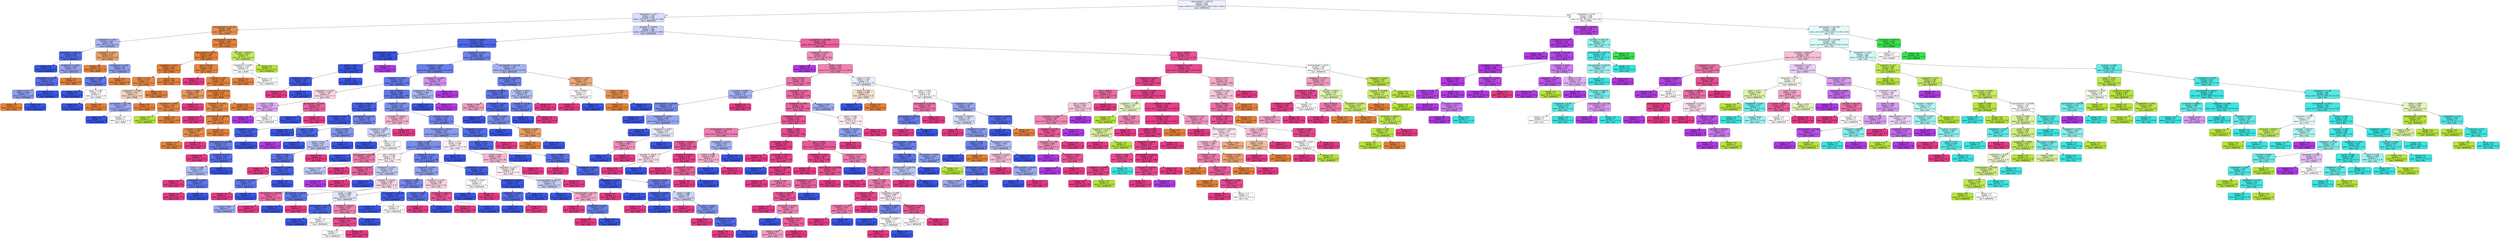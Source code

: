 digraph Tree {
node [shape=box, style="filled, rounded", color="black", fontname="helvetica"] ;
edge [fontname="helvetica"] ;
0 [label="majoraxislength <= 328.192\nentropy = 2.647\nsamples = 4299\nvalue = [976.0, 677.0, 262.0, 836.0, 1784.0, 940.0, 1330.0]\nclass = DERMASON", fillcolor="#eff1fd"] ;
1 [label="aspectration <= 1.347\nentropy = 1.738\nsamples = 2581\nvalue = [976, 65, 0, 5, 1784, 67, 1205]\nclass = DERMASON", fillcolor="#d7ddfa"] ;
0 -> 1 [labeldistance=2.5, labelangle=45, headlabel="True"] ;
2 [label="minoraxislength <= 187.397\nentropy = 0.568\nsamples = 631\nvalue = [907, 11, 0, 1, 84, 0, 7]\nclass = SEKER", fillcolor="#e88f4f"] ;
1 -> 2 ;
3 [label="shapefactor3 <= 0.782\nentropy = 0.942\nsamples = 81\nvalue = [46, 0, 0, 0, 82, 0, 0]\nclass = DERMASON", fillcolor="#a8b5f4"] ;
2 -> 3 ;
4 [label="equivdiameter <= 200.119\nentropy = 0.499\nsamples = 49\nvalue = [9, 0, 0, 0, 73, 0, 0]\nclass = DERMASON", fillcolor="#516be8"] ;
3 -> 4 ;
5 [label="entropy = 0.0\nsamples = 32\nvalue = [0, 0, 0, 0, 54, 0, 0]\nclass = DERMASON", fillcolor="#3956e5"] ;
4 -> 5 ;
6 [label="shapefactor2 <= 0.003\nentropy = 0.906\nsamples = 17\nvalue = [9, 0, 0, 0, 19, 0, 0]\nclass = DERMASON", fillcolor="#97a6f1"] ;
4 -> 6 ;
7 [label="aspectration <= 1.325\nentropy = 0.575\nsamples = 13\nvalue = [3, 0, 0, 0, 19, 0, 0]\nclass = DERMASON", fillcolor="#5871e9"] ;
6 -> 7 ;
8 [label="extent <= 0.777\nentropy = 0.881\nsamples = 7\nvalue = [3, 0, 0, 0, 7, 0, 0]\nclass = DERMASON", fillcolor="#8e9ef0"] ;
7 -> 8 ;
9 [label="entropy = 0.0\nsamples = 3\nvalue = [3, 0, 0, 0, 0, 0, 0]\nclass = SEKER", fillcolor="#e58139"] ;
8 -> 9 ;
10 [label="entropy = 0.0\nsamples = 4\nvalue = [0, 0, 0, 0, 7, 0, 0]\nclass = DERMASON", fillcolor="#3956e5"] ;
8 -> 10 ;
11 [label="entropy = 0.0\nsamples = 6\nvalue = [0, 0, 0, 0, 12, 0, 0]\nclass = DERMASON", fillcolor="#3956e5"] ;
7 -> 11 ;
12 [label="entropy = 0.0\nsamples = 4\nvalue = [6, 0, 0, 0, 0, 0, 0]\nclass = SEKER", fillcolor="#e58139"] ;
6 -> 12 ;
13 [label="shapefactor1 <= 0.007\nentropy = 0.713\nsamples = 32\nvalue = [37, 0, 0, 0, 9, 0, 0]\nclass = SEKER", fillcolor="#eba069"] ;
3 -> 13 ;
14 [label="entropy = 0.0\nsamples = 22\nvalue = [33, 0, 0, 0, 0, 0, 0]\nclass = SEKER", fillcolor="#e58139"] ;
13 -> 14 ;
15 [label="compactness <= 0.908\nentropy = 0.89\nsamples = 10\nvalue = [4, 0, 0, 0, 9, 0, 0]\nclass = DERMASON", fillcolor="#91a1f1"] ;
13 -> 15 ;
16 [label="convexarea <= 31666.5\nentropy = 0.684\nsamples = 9\nvalue = [2, 0, 0, 0, 9, 0, 0]\nclass = DERMASON", fillcolor="#657ceb"] ;
15 -> 16 ;
17 [label="entropy = 0.0\nsamples = 6\nvalue = [0, 0, 0, 0, 7, 0, 0]\nclass = DERMASON", fillcolor="#3956e5"] ;
16 -> 17 ;
18 [label="solidity <= 0.985\nentropy = 1.0\nsamples = 3\nvalue = [2, 0, 0, 0, 2, 0, 0]\nclass = SEKER", fillcolor="#ffffff"] ;
16 -> 18 ;
19 [label="entropy = 0.0\nsamples = 1\nvalue = [0, 0, 0, 0, 2, 0, 0]\nclass = DERMASON", fillcolor="#3956e5"] ;
18 -> 19 ;
20 [label="entropy = 0.0\nsamples = 2\nvalue = [2, 0, 0, 0, 0, 0, 0]\nclass = SEKER", fillcolor="#e58139"] ;
18 -> 20 ;
21 [label="entropy = 0.0\nsamples = 1\nvalue = [2, 0, 0, 0, 0, 0, 0]\nclass = SEKER", fillcolor="#e58139"] ;
15 -> 21 ;
22 [label="majoraxislength <= 301.395\nentropy = 0.199\nsamples = 550\nvalue = [861, 11, 0, 1, 2, 0, 7]\nclass = SEKER", fillcolor="#e6843e"] ;
2 -> 22 ;
23 [label="majoraxislength <= 261.37\nentropy = 0.104\nsamples = 542\nvalue = [860, 1, 0, 0, 2, 0, 7]\nclass = SEKER", fillcolor="#e5823b"] ;
22 -> 23 ;
24 [label="shapefactor2 <= 0.002\nentropy = 0.031\nsamples = 406\nvalue = [636, 0, 0, 0, 2, 0, 0]\nclass = SEKER", fillcolor="#e5813a"] ;
23 -> 24 ;
25 [label="extent <= 0.743\nentropy = 0.371\nsamples = 21\nvalue = [26, 0, 0, 0, 2, 0, 0]\nclass = SEKER", fillcolor="#e78b48"] ;
24 -> 25 ;
26 [label="shapefactor4 <= 0.998\nentropy = 0.971\nsamples = 4\nvalue = [3, 0, 0, 0, 2, 0, 0]\nclass = SEKER", fillcolor="#f6d5bd"] ;
25 -> 26 ;
27 [label="equivdiameter <= 221.793\nentropy = 0.918\nsamples = 3\nvalue = [1, 0, 0, 0, 2, 0, 0]\nclass = DERMASON", fillcolor="#9caaf2"] ;
26 -> 27 ;
28 [label="entropy = 0.0\nsamples = 1\nvalue = [0, 0, 0, 0, 1, 0, 0]\nclass = DERMASON", fillcolor="#3956e5"] ;
27 -> 28 ;
29 [label="entropy = 1.0\nsamples = 2\nvalue = [1, 0, 0, 0, 1, 0, 0]\nclass = SEKER", fillcolor="#ffffff"] ;
27 -> 29 ;
30 [label="entropy = 0.0\nsamples = 1\nvalue = [2, 0, 0, 0, 0, 0, 0]\nclass = SEKER", fillcolor="#e58139"] ;
26 -> 30 ;
31 [label="entropy = 0.0\nsamples = 17\nvalue = [23, 0, 0, 0, 0, 0, 0]\nclass = SEKER", fillcolor="#e58139"] ;
25 -> 31 ;
32 [label="entropy = 0.0\nsamples = 385\nvalue = [610, 0, 0, 0, 0, 0, 0]\nclass = SEKER", fillcolor="#e58139"] ;
24 -> 32 ;
33 [label="area <= 40315.0\nentropy = 0.235\nsamples = 136\nvalue = [224, 1, 0, 0, 0, 0, 7]\nclass = SEKER", fillcolor="#e68540"] ;
23 -> 33 ;
34 [label="entropy = 0.0\nsamples = 2\nvalue = [0, 0, 0, 0, 0, 0, 3]\nclass = SIRA", fillcolor="#e53986"] ;
33 -> 34 ;
35 [label="roundness <= 0.903\nentropy = 0.167\nsamples = 134\nvalue = [224, 1, 0, 0, 0, 0, 4]\nclass = SEKER", fillcolor="#e6843d"] ;
33 -> 35 ;
36 [label="solidity <= 0.989\nentropy = 0.803\nsamples = 11\nvalue = [15, 1, 0, 0, 0, 0, 2]\nclass = SEKER", fillcolor="#ea995e"] ;
35 -> 36 ;
37 [label="shapefactor4 <= 0.993\nentropy = 0.337\nsamples = 10\nvalue = [15, 1, 0, 0, 0, 0, 0]\nclass = SEKER", fillcolor="#e78946"] ;
36 -> 37 ;
38 [label="entropy = 0.0\nsamples = 1\nvalue = [0, 1, 0, 0, 0, 0, 0]\nclass = BARBUNYA", fillcolor="#b7e539"] ;
37 -> 38 ;
39 [label="entropy = 0.0\nsamples = 9\nvalue = [15, 0, 0, 0, 0, 0, 0]\nclass = SEKER", fillcolor="#e58139"] ;
37 -> 39 ;
40 [label="entropy = 0.0\nsamples = 1\nvalue = [0, 0, 0, 0, 0, 0, 2]\nclass = SIRA", fillcolor="#e53986"] ;
36 -> 40 ;
41 [label="majoraxislength <= 263.715\nentropy = 0.077\nsamples = 123\nvalue = [209, 0, 0, 0, 0, 0, 2]\nclass = SEKER", fillcolor="#e5823b"] ;
35 -> 41 ;
42 [label="shapefactor2 <= 0.002\nentropy = 0.381\nsamples = 19\nvalue = [25, 0, 0, 0, 0, 0, 2]\nclass = SEKER", fillcolor="#e78b49"] ;
41 -> 42 ;
43 [label="entropy = 0.0\nsamples = 1\nvalue = [0, 0, 0, 0, 0, 0, 1]\nclass = SIRA", fillcolor="#e53986"] ;
42 -> 43 ;
44 [label="minoraxislength <= 205.856\nentropy = 0.235\nsamples = 18\nvalue = [25, 0, 0, 0, 0, 0, 1]\nclass = SEKER", fillcolor="#e68641"] ;
42 -> 44 ;
45 [label="convexarea <= 42345.5\nentropy = 0.469\nsamples = 7\nvalue = [9, 0, 0, 0, 0, 0, 1]\nclass = SEKER", fillcolor="#e88f4f"] ;
44 -> 45 ;
46 [label="entropy = 0.0\nsamples = 6\nvalue = [9, 0, 0, 0, 0, 0, 0]\nclass = SEKER", fillcolor="#e58139"] ;
45 -> 46 ;
47 [label="entropy = 0.0\nsamples = 1\nvalue = [0, 0, 0, 0, 0, 0, 1]\nclass = SIRA", fillcolor="#e53986"] ;
45 -> 47 ;
48 [label="entropy = 0.0\nsamples = 11\nvalue = [16, 0, 0, 0, 0, 0, 0]\nclass = SEKER", fillcolor="#e58139"] ;
44 -> 48 ;
49 [label="entropy = 0.0\nsamples = 104\nvalue = [184, 0, 0, 0, 0, 0, 0]\nclass = SEKER", fillcolor="#e58139"] ;
41 -> 49 ;
50 [label="perimeter <= 918.882\nentropy = 0.817\nsamples = 8\nvalue = [1, 10, 0, 1, 0, 0, 0]\nclass = BARBUNYA", fillcolor="#c4ea5d"] ;
22 -> 50 ;
51 [label="shapefactor4 <= 0.998\nentropy = 1.585\nsamples = 3\nvalue = [1, 1, 0, 1, 0, 0, 0]\nclass = SEKER", fillcolor="#ffffff"] ;
50 -> 51 ;
52 [label="entropy = 0.0\nsamples = 1\nvalue = [1, 0, 0, 0, 0, 0, 0]\nclass = SEKER", fillcolor="#e58139"] ;
51 -> 52 ;
53 [label="entropy = 1.0\nsamples = 2\nvalue = [0, 1, 0, 1, 0, 0, 0]\nclass = BARBUNYA", fillcolor="#ffffff"] ;
51 -> 53 ;
54 [label="entropy = 0.0\nsamples = 5\nvalue = [0, 9, 0, 0, 0, 0, 0]\nclass = BARBUNYA", fillcolor="#b7e539"] ;
50 -> 54 ;
55 [label="perimeter <= 744.478\nentropy = 1.361\nsamples = 1950\nvalue = [69, 54, 0, 4, 1700, 67, 1198]\nclass = DERMASON", fillcolor="#cbd2f8"] ;
1 -> 55 ;
56 [label="convexarea <= 34000.5\nentropy = 0.557\nsamples = 1135\nvalue = [21.0, 0.0, 0.0, 0.0, 1603.0, 24.0, 123.0]\nclass = DERMASON", fillcolor="#4d67e8"] ;
55 -> 56 ;
57 [label="majoraxislength <= 276.484\nentropy = 0.022\nsamples = 667\nvalue = [0, 0, 0, 0, 1028, 1, 1]\nclass = DERMASON", fillcolor="#3956e5"] ;
56 -> 57 ;
58 [label="extent <= 0.694\nentropy = 0.011\nsamples = 666\nvalue = [0, 0, 0, 0, 1028, 0, 1]\nclass = DERMASON", fillcolor="#3956e5"] ;
57 -> 58 ;
59 [label="eccentricity <= 0.726\nentropy = 0.149\nsamples = 28\nvalue = [0, 0, 0, 0, 46, 0, 1]\nclass = DERMASON", fillcolor="#3d5ae6"] ;
58 -> 59 ;
60 [label="entropy = 0.0\nsamples = 1\nvalue = [0, 0, 0, 0, 0, 0, 1]\nclass = SIRA", fillcolor="#e53986"] ;
59 -> 60 ;
61 [label="entropy = 0.0\nsamples = 27\nvalue = [0, 0, 0, 0, 46, 0, 0]\nclass = DERMASON", fillcolor="#3956e5"] ;
59 -> 61 ;
62 [label="entropy = 0.0\nsamples = 638\nvalue = [0, 0, 0, 0, 982, 0, 0]\nclass = DERMASON", fillcolor="#3956e5"] ;
58 -> 62 ;
63 [label="entropy = 0.0\nsamples = 1\nvalue = [0, 0, 0, 0, 0, 1, 0]\nclass = HOROZ", fillcolor="#b139e5"] ;
57 -> 63 ;
64 [label="shapefactor3 <= 0.714\nentropy = 1.014\nsamples = 468\nvalue = [21, 0, 0, 0, 575, 23, 122]\nclass = DERMASON", fillcolor="#6e83ec"] ;
56 -> 64 ;
65 [label="eccentricity <= 0.814\nentropy = 0.865\nsamples = 421\nvalue = [0.0, 0.0, 0.0, 0.0, 529.0, 23.0, 113.0]\nclass = DERMASON", fillcolor="#6a80eb"] ;
64 -> 65 ;
66 [label="shapefactor4 <= 0.993\nentropy = 0.755\nsamples = 407\nvalue = [0, 0, 0, 0, 522, 7, 113]\nclass = DERMASON", fillcolor="#667ceb"] ;
65 -> 66 ;
67 [label="shapefactor2 <= 0.002\nentropy = 1.506\nsamples = 8\nvalue = [0, 0, 0, 0, 3, 5, 7]\nclass = SIRA", fillcolor="#fad7e7"] ;
66 -> 67 ;
68 [label="extent <= 0.763\nentropy = 1.436\nsamples = 4\nvalue = [0, 0, 0, 0, 2, 5, 2]\nclass = HOROZ", fillcolor="#deaaf4"] ;
67 -> 68 ;
69 [label="entropy = 0.0\nsamples = 2\nvalue = [0, 0, 0, 0, 0, 5, 0]\nclass = HOROZ", fillcolor="#b139e5"] ;
68 -> 69 ;
70 [label="entropy = 1.0\nsamples = 2\nvalue = [0, 0, 0, 0, 2, 0, 2]\nclass = DERMASON", fillcolor="#ffffff"] ;
68 -> 70 ;
71 [label="equivdiameter <= 216.817\nentropy = 0.65\nsamples = 4\nvalue = [0, 0, 0, 0, 1, 0, 5]\nclass = SIRA", fillcolor="#ea619e"] ;
67 -> 71 ;
72 [label="entropy = 0.0\nsamples = 1\nvalue = [0, 0, 0, 0, 1, 0, 0]\nclass = DERMASON", fillcolor="#3956e5"] ;
71 -> 72 ;
73 [label="entropy = 0.0\nsamples = 3\nvalue = [0, 0, 0, 0, 0, 0, 5]\nclass = SIRA", fillcolor="#e53986"] ;
71 -> 73 ;
74 [label="area <= 36097.0\nentropy = 0.686\nsamples = 399\nvalue = [0, 0, 0, 0, 519, 2, 106]\nclass = DERMASON", fillcolor="#6279ea"] ;
66 -> 74 ;
75 [label="perimeter <= 706.374\nentropy = 0.324\nsamples = 172\nvalue = [0, 0, 0, 0, 244, 1, 13]\nclass = DERMASON", fillcolor="#4460e6"] ;
74 -> 75 ;
76 [label="roundness <= 0.907\nentropy = 0.157\nsamples = 142\nvalue = [0, 0, 0, 0, 214, 0, 5]\nclass = DERMASON", fillcolor="#3e5ae6"] ;
75 -> 76 ;
77 [label="aspectration <= 1.53\nentropy = 0.312\nsamples = 60\nvalue = [0, 0, 0, 0, 84, 0, 5]\nclass = DERMASON", fillcolor="#4560e7"] ;
76 -> 77 ;
78 [label="minoraxislength <= 169.066\nentropy = 0.722\nsamples = 17\nvalue = [0, 0, 0, 0, 20, 0, 5]\nclass = DERMASON", fillcolor="#6a80ec"] ;
77 -> 78 ;
79 [label="entropy = 0.0\nsamples = 1\nvalue = [0, 0, 0, 0, 0, 0, 2]\nclass = SIRA", fillcolor="#e53986"] ;
78 -> 79 ;
80 [label="eccentricity <= 0.737\nentropy = 0.559\nsamples = 16\nvalue = [0, 0, 0, 0, 20, 0, 3]\nclass = DERMASON", fillcolor="#576fe9"] ;
78 -> 80 ;
81 [label="solidity <= 0.984\nentropy = 0.954\nsamples = 6\nvalue = [0, 0, 0, 0, 5, 0, 3]\nclass = DERMASON", fillcolor="#b0bbf5"] ;
80 -> 81 ;
82 [label="entropy = 0.0\nsamples = 1\nvalue = [0, 0, 0, 0, 0, 0, 2]\nclass = SIRA", fillcolor="#e53986"] ;
81 -> 82 ;
83 [label="compactness <= 0.822\nentropy = 0.65\nsamples = 5\nvalue = [0, 0, 0, 0, 5, 0, 1]\nclass = DERMASON", fillcolor="#6178ea"] ;
81 -> 83 ;
84 [label="entropy = 0.0\nsamples = 1\nvalue = [0, 0, 0, 0, 0, 0, 1]\nclass = SIRA", fillcolor="#e53986"] ;
83 -> 84 ;
85 [label="entropy = 0.0\nsamples = 4\nvalue = [0, 0, 0, 0, 5, 0, 0]\nclass = DERMASON", fillcolor="#3956e5"] ;
83 -> 85 ;
86 [label="entropy = 0.0\nsamples = 10\nvalue = [0, 0, 0, 0, 15, 0, 0]\nclass = DERMASON", fillcolor="#3956e5"] ;
80 -> 86 ;
87 [label="entropy = 0.0\nsamples = 43\nvalue = [0, 0, 0, 0, 64, 0, 0]\nclass = DERMASON", fillcolor="#3956e5"] ;
77 -> 87 ;
88 [label="entropy = 0.0\nsamples = 82\nvalue = [0, 0, 0, 0, 130, 0, 0]\nclass = DERMASON", fillcolor="#3956e5"] ;
76 -> 88 ;
89 [label="equivdiameter <= 211.617\nentropy = 0.895\nsamples = 30\nvalue = [0, 0, 0, 0, 30, 1, 8]\nclass = DERMASON", fillcolor="#7287ed"] ;
75 -> 89 ;
90 [label="extent <= 0.705\nentropy = 0.469\nsamples = 9\nvalue = [0, 0, 0, 0, 9, 1, 0]\nclass = DERMASON", fillcolor="#4f69e8"] ;
89 -> 90 ;
91 [label="entropy = 0.0\nsamples = 1\nvalue = [0, 0, 0, 0, 0, 1, 0]\nclass = HOROZ", fillcolor="#b139e5"] ;
90 -> 91 ;
92 [label="entropy = 0.0\nsamples = 8\nvalue = [0, 0, 0, 0, 9, 0, 0]\nclass = DERMASON", fillcolor="#3956e5"] ;
90 -> 92 ;
93 [label="area <= 35939.0\nentropy = 0.85\nsamples = 21\nvalue = [0, 0, 0, 0, 21, 0, 8]\nclass = DERMASON", fillcolor="#8496ef"] ;
89 -> 93 ;
94 [label="extent <= 0.744\nentropy = 0.971\nsamples = 15\nvalue = [0, 0, 0, 0, 12, 0, 8]\nclass = DERMASON", fillcolor="#bdc7f6"] ;
93 -> 94 ;
95 [label="extent <= 0.694\nentropy = 0.592\nsamples = 10\nvalue = [0, 0, 0, 0, 12, 0, 2]\nclass = DERMASON", fillcolor="#5a72e9"] ;
94 -> 95 ;
96 [label="entropy = 0.0\nsamples = 1\nvalue = [0, 0, 0, 0, 0, 0, 1]\nclass = SIRA", fillcolor="#e53986"] ;
95 -> 96 ;
97 [label="shapefactor2 <= 0.002\nentropy = 0.391\nsamples = 9\nvalue = [0, 0, 0, 0, 12, 0, 1]\nclass = DERMASON", fillcolor="#4964e7"] ;
95 -> 97 ;
98 [label="shapefactor1 <= 0.008\nentropy = 0.65\nsamples = 3\nvalue = [0, 0, 0, 0, 5, 0, 1]\nclass = DERMASON", fillcolor="#6178ea"] ;
97 -> 98 ;
99 [label="entropy = 0.0\nsamples = 1\nvalue = [0, 0, 0, 0, 0, 0, 1]\nclass = SIRA", fillcolor="#e53986"] ;
98 -> 99 ;
100 [label="entropy = 0.0\nsamples = 2\nvalue = [0, 0, 0, 0, 5, 0, 0]\nclass = DERMASON", fillcolor="#3956e5"] ;
98 -> 100 ;
101 [label="entropy = 0.0\nsamples = 6\nvalue = [0, 0, 0, 0, 7, 0, 0]\nclass = DERMASON", fillcolor="#3956e5"] ;
97 -> 101 ;
102 [label="entropy = 0.0\nsamples = 5\nvalue = [0, 0, 0, 0, 0, 0, 6]\nclass = SIRA", fillcolor="#e53986"] ;
94 -> 102 ;
103 [label="entropy = 0.0\nsamples = 6\nvalue = [0, 0, 0, 0, 9, 0, 0]\nclass = DERMASON", fillcolor="#3956e5"] ;
93 -> 103 ;
104 [label="shapefactor4 <= 0.995\nentropy = 0.84\nsamples = 227\nvalue = [0, 0, 0, 0, 275, 1, 93]\nclass = DERMASON", fillcolor="#7c90ee"] ;
74 -> 104 ;
105 [label="perimeter <= 734.914\nentropy = 0.954\nsamples = 21\nvalue = [0, 0, 0, 0, 12, 0, 20]\nclass = SIRA", fillcolor="#f5b0cf"] ;
104 -> 105 ;
106 [label="shapefactor3 <= 0.615\nentropy = 0.985\nsamples = 15\nvalue = [0, 0, 0, 0, 12, 0, 9]\nclass = DERMASON", fillcolor="#ced5f8"] ;
105 -> 106 ;
107 [label="entropy = 0.0\nsamples = 2\nvalue = [0, 0, 0, 0, 3, 0, 0]\nclass = DERMASON", fillcolor="#3956e5"] ;
106 -> 107 ;
108 [label="extent <= 0.757\nentropy = 1.0\nsamples = 13\nvalue = [0, 0, 0, 0, 9, 0, 9]\nclass = DERMASON", fillcolor="#ffffff"] ;
106 -> 108 ;
109 [label="entropy = 0.0\nsamples = 5\nvalue = [0, 0, 0, 0, 6, 0, 0]\nclass = DERMASON", fillcolor="#3956e5"] ;
108 -> 109 ;
110 [label="equivdiameter <= 216.609\nentropy = 0.811\nsamples = 8\nvalue = [0, 0, 0, 0, 3, 0, 9]\nclass = SIRA", fillcolor="#ee7bae"] ;
108 -> 110 ;
111 [label="entropy = 0.971\nsamples = 2\nvalue = [0, 0, 0, 0, 3, 0, 2]\nclass = DERMASON", fillcolor="#bdc7f6"] ;
110 -> 111 ;
112 [label="entropy = 0.0\nsamples = 6\nvalue = [0, 0, 0, 0, 0, 0, 7]\nclass = SIRA", fillcolor="#e53986"] ;
110 -> 112 ;
113 [label="entropy = 0.0\nsamples = 6\nvalue = [0, 0, 0, 0, 0, 0, 11]\nclass = SIRA", fillcolor="#e53986"] ;
105 -> 113 ;
114 [label="roundness <= 0.916\nentropy = 0.782\nsamples = 206\nvalue = [0, 0, 0, 0, 263, 1, 73]\nclass = DERMASON", fillcolor="#7185ec"] ;
104 -> 114 ;
115 [label="minoraxislength <= 182.66\nentropy = 0.907\nsamples = 124\nvalue = [0.0, 0.0, 0.0, 0.0, 139.0, 1.0, 56.0]\nclass = DERMASON", fillcolor="#8a9bf0"] ;
114 -> 115 ;
116 [label="solidity <= 0.987\nentropy = 0.85\nsamples = 104\nvalue = [0.0, 0.0, 0.0, 0.0, 124.0, 1.0, 40.0]\nclass = DERMASON", fillcolor="#7a8dee"] ;
115 -> 116 ;
117 [label="area <= 36734.5\nentropy = 1.186\nsamples = 19\nvalue = [0, 0, 0, 0, 13, 1, 14]\nclass = SIRA", fillcolor="#fdf2f7"] ;
116 -> 117 ;
118 [label="shapefactor2 <= 0.002\nentropy = 0.65\nsamples = 4\nvalue = [0, 0, 0, 0, 0, 1, 5]\nclass = SIRA", fillcolor="#ea619e"] ;
117 -> 118 ;
119 [label="entropy = 0.0\nsamples = 1\nvalue = [0, 0, 0, 0, 0, 1, 0]\nclass = HOROZ", fillcolor="#b139e5"] ;
118 -> 119 ;
120 [label="entropy = 0.0\nsamples = 3\nvalue = [0, 0, 0, 0, 0, 0, 5]\nclass = SIRA", fillcolor="#e53986"] ;
118 -> 120 ;
121 [label="shapefactor1 <= 0.007\nentropy = 0.976\nsamples = 15\nvalue = [0, 0, 0, 0, 13, 0, 9]\nclass = DERMASON", fillcolor="#c2cbf7"] ;
117 -> 121 ;
122 [label="entropy = 0.0\nsamples = 3\nvalue = [0, 0, 0, 0, 6, 0, 0]\nclass = DERMASON", fillcolor="#3956e5"] ;
121 -> 122 ;
123 [label="perimeter <= 733.297\nentropy = 0.989\nsamples = 12\nvalue = [0, 0, 0, 0, 7, 0, 9]\nclass = SIRA", fillcolor="#f9d3e4"] ;
121 -> 123 ;
124 [label="majoraxislength <= 266.994\nentropy = 0.722\nsamples = 7\nvalue = [0, 0, 0, 0, 2, 0, 8]\nclass = SIRA", fillcolor="#ec6aa4"] ;
123 -> 124 ;
125 [label="entropy = 0.918\nsamples = 2\nvalue = [0, 0, 0, 0, 2, 0, 1]\nclass = DERMASON", fillcolor="#9caaf2"] ;
124 -> 125 ;
126 [label="entropy = 0.0\nsamples = 5\nvalue = [0, 0, 0, 0, 0, 0, 7]\nclass = SIRA", fillcolor="#e53986"] ;
124 -> 126 ;
127 [label="equivdiameter <= 220.834\nentropy = 0.65\nsamples = 5\nvalue = [0, 0, 0, 0, 5, 0, 1]\nclass = DERMASON", fillcolor="#6178ea"] ;
123 -> 127 ;
128 [label="entropy = 0.0\nsamples = 4\nvalue = [0, 0, 0, 0, 5, 0, 0]\nclass = DERMASON", fillcolor="#3956e5"] ;
127 -> 128 ;
129 [label="entropy = 0.0\nsamples = 1\nvalue = [0, 0, 0, 0, 0, 0, 1]\nclass = SIRA", fillcolor="#e53986"] ;
127 -> 129 ;
130 [label="aspectration <= 1.542\nentropy = 0.701\nsamples = 85\nvalue = [0, 0, 0, 0, 111, 0, 26]\nclass = DERMASON", fillcolor="#677eeb"] ;
116 -> 130 ;
131 [label="compactness <= 0.822\nentropy = 0.893\nsamples = 47\nvalue = [0, 0, 0, 0, 49, 0, 22]\nclass = DERMASON", fillcolor="#92a2f1"] ;
130 -> 131 ;
132 [label="roundness <= 0.903\nentropy = 0.789\nsamples = 37\nvalue = [0, 0, 0, 0, 42, 0, 13]\nclass = DERMASON", fillcolor="#768aed"] ;
131 -> 132 ;
133 [label="solidity <= 0.989\nentropy = 0.996\nsamples = 15\nvalue = [0, 0, 0, 0, 14, 0, 12]\nclass = DERMASON", fillcolor="#e3e7fb"] ;
132 -> 133 ;
134 [label="equivdiameter <= 221.073\nentropy = 0.439\nsamples = 6\nvalue = [0, 0, 0, 0, 10, 0, 1]\nclass = DERMASON", fillcolor="#4d67e8"] ;
133 -> 134 ;
135 [label="entropy = 0.0\nsamples = 4\nvalue = [0, 0, 0, 0, 9, 0, 0]\nclass = DERMASON", fillcolor="#3956e5"] ;
134 -> 135 ;
136 [label="entropy = 1.0\nsamples = 2\nvalue = [0, 0, 0, 0, 1, 0, 1]\nclass = DERMASON", fillcolor="#ffffff"] ;
134 -> 136 ;
137 [label="perimeter <= 728.443\nentropy = 0.837\nsamples = 9\nvalue = [0, 0, 0, 0, 4, 0, 11]\nclass = SIRA", fillcolor="#ee81b2"] ;
133 -> 137 ;
138 [label="minoraxislength <= 174.489\nentropy = 0.414\nsamples = 8\nvalue = [0, 0, 0, 0, 1, 0, 11]\nclass = SIRA", fillcolor="#e74b91"] ;
137 -> 138 ;
139 [label="entropy = 1.0\nsamples = 2\nvalue = [0, 0, 0, 0, 1, 0, 1]\nclass = DERMASON", fillcolor="#ffffff"] ;
138 -> 139 ;
140 [label="entropy = 0.0\nsamples = 6\nvalue = [0, 0, 0, 0, 0, 0, 10]\nclass = SIRA", fillcolor="#e53986"] ;
138 -> 140 ;
141 [label="entropy = 0.0\nsamples = 1\nvalue = [0, 0, 0, 0, 3, 0, 0]\nclass = DERMASON", fillcolor="#3956e5"] ;
137 -> 141 ;
142 [label="minoraxislength <= 181.564\nentropy = 0.216\nsamples = 22\nvalue = [0, 0, 0, 0, 28, 0, 1]\nclass = DERMASON", fillcolor="#405ce6"] ;
132 -> 142 ;
143 [label="entropy = 0.0\nsamples = 20\nvalue = [0, 0, 0, 0, 27, 0, 0]\nclass = DERMASON", fillcolor="#3956e5"] ;
142 -> 143 ;
144 [label="entropy = 1.0\nsamples = 2\nvalue = [0, 0, 0, 0, 1, 0, 1]\nclass = DERMASON", fillcolor="#ffffff"] ;
142 -> 144 ;
145 [label="eccentricity <= 0.734\nentropy = 0.989\nsamples = 10\nvalue = [0, 0, 0, 0, 7, 0, 9]\nclass = SIRA", fillcolor="#f9d3e4"] ;
131 -> 145 ;
146 [label="roundness <= 0.902\nentropy = 0.592\nsamples = 5\nvalue = [0, 0, 0, 0, 6, 0, 1]\nclass = DERMASON", fillcolor="#5a72e9"] ;
145 -> 146 ;
147 [label="entropy = 0.0\nsamples = 1\nvalue = [0, 0, 0, 0, 0, 0, 1]\nclass = SIRA", fillcolor="#e53986"] ;
146 -> 147 ;
148 [label="entropy = 0.0\nsamples = 4\nvalue = [0, 0, 0, 0, 6, 0, 0]\nclass = DERMASON", fillcolor="#3956e5"] ;
146 -> 148 ;
149 [label="convexarea <= 38337.5\nentropy = 0.503\nsamples = 5\nvalue = [0, 0, 0, 0, 1, 0, 8]\nclass = SIRA", fillcolor="#e85295"] ;
145 -> 149 ;
150 [label="entropy = 0.0\nsamples = 4\nvalue = [0, 0, 0, 0, 0, 0, 8]\nclass = SIRA", fillcolor="#e53986"] ;
149 -> 150 ;
151 [label="entropy = 0.0\nsamples = 1\nvalue = [0, 0, 0, 0, 1, 0, 0]\nclass = DERMASON", fillcolor="#3956e5"] ;
149 -> 151 ;
152 [label="shapefactor2 <= 0.002\nentropy = 0.33\nsamples = 38\nvalue = [0, 0, 0, 0, 62, 0, 4]\nclass = DERMASON", fillcolor="#4661e7"] ;
130 -> 152 ;
153 [label="roundness <= 0.893\nentropy = 1.0\nsamples = 4\nvalue = [0, 0, 0, 0, 3, 0, 3]\nclass = DERMASON", fillcolor="#ffffff"] ;
152 -> 153 ;
154 [label="entropy = 0.0\nsamples = 2\nvalue = [0, 0, 0, 0, 3, 0, 0]\nclass = DERMASON", fillcolor="#3956e5"] ;
153 -> 154 ;
155 [label="entropy = 0.0\nsamples = 2\nvalue = [0, 0, 0, 0, 0, 0, 3]\nclass = SIRA", fillcolor="#e53986"] ;
153 -> 155 ;
156 [label="shapefactor4 <= 0.997\nentropy = 0.122\nsamples = 34\nvalue = [0, 0, 0, 0, 59, 0, 1]\nclass = DERMASON", fillcolor="#3c59e5"] ;
152 -> 156 ;
157 [label="shapefactor1 <= 0.007\nentropy = 0.544\nsamples = 4\nvalue = [0, 0, 0, 0, 7, 0, 1]\nclass = DERMASON", fillcolor="#556ee9"] ;
156 -> 157 ;
158 [label="entropy = 0.0\nsamples = 3\nvalue = [0, 0, 0, 0, 7, 0, 0]\nclass = DERMASON", fillcolor="#3956e5"] ;
157 -> 158 ;
159 [label="entropy = 0.0\nsamples = 1\nvalue = [0, 0, 0, 0, 0, 0, 1]\nclass = SIRA", fillcolor="#e53986"] ;
157 -> 159 ;
160 [label="entropy = 0.0\nsamples = 30\nvalue = [0, 0, 0, 0, 52, 0, 0]\nclass = DERMASON", fillcolor="#3956e5"] ;
156 -> 160 ;
161 [label="extent <= 0.717\nentropy = 0.999\nsamples = 20\nvalue = [0, 0, 0, 0, 15, 0, 16]\nclass = SIRA", fillcolor="#fdf3f7"] ;
115 -> 161 ;
162 [label="entropy = 0.0\nsamples = 3\nvalue = [0, 0, 0, 0, 5, 0, 0]\nclass = DERMASON", fillcolor="#3956e5"] ;
161 -> 162 ;
163 [label="solidity <= 0.99\nentropy = 0.961\nsamples = 17\nvalue = [0, 0, 0, 0, 10, 0, 16]\nclass = SIRA", fillcolor="#f5b5d2"] ;
161 -> 163 ;
164 [label="aspectration <= 1.471\nentropy = 0.998\nsamples = 14\nvalue = [0, 0, 0, 0, 10, 0, 11]\nclass = SIRA", fillcolor="#fdedf4"] ;
163 -> 164 ;
165 [label="minoraxislength <= 184.717\nentropy = 0.977\nsamples = 10\nvalue = [0, 0, 0, 0, 10, 0, 7]\nclass = DERMASON", fillcolor="#c4ccf7"] ;
164 -> 165 ;
166 [label="entropy = 0.0\nsamples = 4\nvalue = [0, 0, 0, 0, 6, 0, 0]\nclass = DERMASON", fillcolor="#3956e5"] ;
165 -> 166 ;
167 [label="majoraxislength <= 267.547\nentropy = 0.946\nsamples = 6\nvalue = [0, 0, 0, 0, 4, 0, 7]\nclass = SIRA", fillcolor="#f4aacb"] ;
165 -> 167 ;
168 [label="entropy = 0.0\nsamples = 3\nvalue = [0, 0, 0, 0, 0, 0, 6]\nclass = SIRA", fillcolor="#e53986"] ;
167 -> 168 ;
169 [label="shapefactor3 <= 0.681\nentropy = 0.722\nsamples = 3\nvalue = [0, 0, 0, 0, 4, 0, 1]\nclass = DERMASON", fillcolor="#6a80ec"] ;
167 -> 169 ;
170 [label="entropy = 0.0\nsamples = 1\nvalue = [0, 0, 0, 0, 0, 0, 1]\nclass = SIRA", fillcolor="#e53986"] ;
169 -> 170 ;
171 [label="entropy = 0.0\nsamples = 2\nvalue = [0, 0, 0, 0, 4, 0, 0]\nclass = DERMASON", fillcolor="#3956e5"] ;
169 -> 171 ;
172 [label="entropy = 0.0\nsamples = 4\nvalue = [0, 0, 0, 0, 0, 0, 4]\nclass = SIRA", fillcolor="#e53986"] ;
164 -> 172 ;
173 [label="entropy = 0.0\nsamples = 3\nvalue = [0, 0, 0, 0, 0, 0, 5]\nclass = SIRA", fillcolor="#e53986"] ;
163 -> 173 ;
174 [label="aspectration <= 1.537\nentropy = 0.531\nsamples = 82\nvalue = [0, 0, 0, 0, 124, 0, 17]\nclass = DERMASON", fillcolor="#546de9"] ;
114 -> 174 ;
175 [label="area <= 37875.0\nentropy = 0.431\nsamples = 80\nvalue = [0, 0, 0, 0, 124, 0, 12]\nclass = DERMASON", fillcolor="#4c66e8"] ;
174 -> 175 ;
176 [label="entropy = 0.0\nsamples = 27\nvalue = [0, 0, 0, 0, 47, 0, 0]\nclass = DERMASON", fillcolor="#3956e5"] ;
175 -> 176 ;
177 [label="area <= 37884.0\nentropy = 0.571\nsamples = 53\nvalue = [0, 0, 0, 0, 77, 0, 12]\nclass = DERMASON", fillcolor="#5870e9"] ;
175 -> 177 ;
178 [label="entropy = 0.0\nsamples = 1\nvalue = [0, 0, 0, 0, 0, 0, 3]\nclass = SIRA", fillcolor="#e53986"] ;
177 -> 178 ;
179 [label="shapefactor4 <= 0.998\nentropy = 0.484\nsamples = 52\nvalue = [0, 0, 0, 0, 77, 0, 9]\nclass = DERMASON", fillcolor="#506ae8"] ;
177 -> 179 ;
180 [label="shapefactor4 <= 0.995\nentropy = 0.154\nsamples = 25\nvalue = [0, 0, 0, 0, 44, 0, 1]\nclass = DERMASON", fillcolor="#3d5ae6"] ;
179 -> 180 ;
181 [label="entropy = 0.0\nsamples = 1\nvalue = [0, 0, 0, 0, 0, 0, 1]\nclass = SIRA", fillcolor="#e53986"] ;
180 -> 181 ;
182 [label="entropy = 0.0\nsamples = 24\nvalue = [0, 0, 0, 0, 44, 0, 0]\nclass = DERMASON", fillcolor="#3956e5"] ;
180 -> 182 ;
183 [label="roundness <= 0.928\nentropy = 0.712\nsamples = 27\nvalue = [0, 0, 0, 0, 33, 0, 8]\nclass = DERMASON", fillcolor="#697feb"] ;
179 -> 183 ;
184 [label="shapefactor4 <= 0.998\nentropy = 0.381\nsamples = 17\nvalue = [0, 0, 0, 0, 25, 0, 2]\nclass = DERMASON", fillcolor="#4964e7"] ;
183 -> 184 ;
185 [label="entropy = 0.0\nsamples = 1\nvalue = [0, 0, 0, 0, 0, 0, 2]\nclass = SIRA", fillcolor="#e53986"] ;
184 -> 185 ;
186 [label="entropy = 0.0\nsamples = 16\nvalue = [0, 0, 0, 0, 25, 0, 0]\nclass = DERMASON", fillcolor="#3956e5"] ;
184 -> 186 ;
187 [label="solidity <= 0.989\nentropy = 0.985\nsamples = 10\nvalue = [0, 0, 0, 0, 8, 0, 6]\nclass = DERMASON", fillcolor="#ced5f8"] ;
183 -> 187 ;
188 [label="entropy = 0.0\nsamples = 1\nvalue = [0, 0, 0, 0, 0, 0, 3]\nclass = SIRA", fillcolor="#e53986"] ;
187 -> 188 ;
189 [label="roundness <= 0.929\nentropy = 0.845\nsamples = 9\nvalue = [0, 0, 0, 0, 8, 0, 3]\nclass = DERMASON", fillcolor="#8395ef"] ;
187 -> 189 ;
190 [label="entropy = 0.0\nsamples = 2\nvalue = [0, 0, 0, 0, 0, 0, 2]\nclass = SIRA", fillcolor="#e53986"] ;
189 -> 190 ;
191 [label="shapefactor4 <= 0.998\nentropy = 0.503\nsamples = 7\nvalue = [0, 0, 0, 0, 8, 0, 1]\nclass = DERMASON", fillcolor="#526be8"] ;
189 -> 191 ;
192 [label="entropy = 0.0\nsamples = 1\nvalue = [0, 0, 0, 0, 0, 0, 1]\nclass = SIRA", fillcolor="#e53986"] ;
191 -> 192 ;
193 [label="entropy = 0.0\nsamples = 6\nvalue = [0, 0, 0, 0, 8, 0, 0]\nclass = DERMASON", fillcolor="#3956e5"] ;
191 -> 193 ;
194 [label="entropy = 0.0\nsamples = 2\nvalue = [0, 0, 0, 0, 0, 0, 5]\nclass = SIRA", fillcolor="#e53986"] ;
174 -> 194 ;
195 [label="shapefactor1 <= 0.008\nentropy = 0.887\nsamples = 14\nvalue = [0, 0, 0, 0, 7, 16, 0]\nclass = HOROZ", fillcolor="#d390f0"] ;
65 -> 195 ;
196 [label="shapefactor3 <= 0.576\nentropy = 0.946\nsamples = 6\nvalue = [0, 0, 0, 0, 7, 4, 0]\nclass = DERMASON", fillcolor="#aab7f4"] ;
195 -> 196 ;
197 [label="entropy = 0.0\nsamples = 5\nvalue = [0, 0, 0, 0, 7, 0, 0]\nclass = DERMASON", fillcolor="#3956e5"] ;
196 -> 197 ;
198 [label="entropy = 0.0\nsamples = 1\nvalue = [0, 0, 0, 0, 0, 4, 0]\nclass = HOROZ", fillcolor="#b139e5"] ;
196 -> 198 ;
199 [label="entropy = 0.0\nsamples = 8\nvalue = [0, 0, 0, 0, 0, 12, 0]\nclass = HOROZ", fillcolor="#b139e5"] ;
195 -> 199 ;
200 [label="equivdiameter <= 222.199\nentropy = 1.316\nsamples = 47\nvalue = [21.0, 0.0, 0.0, 0.0, 46.0, 0.0, 9.0]\nclass = DERMASON", fillcolor="#a5b2f3"] ;
64 -> 200 ;
201 [label="majoraxislength <= 254.811\nentropy = 0.982\nsamples = 34\nvalue = [5, 0, 0, 0, 42, 0, 7]\nclass = DERMASON", fillcolor="#6c81ec"] ;
200 -> 201 ;
202 [label="perimeter <= 676.362\nentropy = 0.807\nsamples = 26\nvalue = [5, 0, 0, 0, 34, 0, 2]\nclass = DERMASON", fillcolor="#6077ea"] ;
201 -> 202 ;
203 [label="entropy = 0.918\nsamples = 2\nvalue = [1, 0, 0, 0, 0, 0, 2]\nclass = SIRA", fillcolor="#f29cc2"] ;
202 -> 203 ;
204 [label="aspectration <= 1.368\nentropy = 0.485\nsamples = 24\nvalue = [4, 0, 0, 0, 34, 0, 0]\nclass = DERMASON", fillcolor="#506ae8"] ;
202 -> 204 ;
205 [label="entropy = 0.0\nsamples = 14\nvalue = [0, 0, 0, 0, 22, 0, 0]\nclass = DERMASON", fillcolor="#3956e5"] ;
204 -> 205 ;
206 [label="roundness <= 0.934\nentropy = 0.811\nsamples = 10\nvalue = [4, 0, 0, 0, 12, 0, 0]\nclass = DERMASON", fillcolor="#7b8eee"] ;
204 -> 206 ;
207 [label="entropy = 0.0\nsamples = 7\nvalue = [0, 0, 0, 0, 11, 0, 0]\nclass = DERMASON", fillcolor="#3956e5"] ;
206 -> 207 ;
208 [label="eccentricity <= 0.687\nentropy = 0.722\nsamples = 3\nvalue = [4, 0, 0, 0, 1, 0, 0]\nclass = SEKER", fillcolor="#eca06a"] ;
206 -> 208 ;
209 [label="entropy = 0.0\nsamples = 2\nvalue = [4, 0, 0, 0, 0, 0, 0]\nclass = SEKER", fillcolor="#e58139"] ;
208 -> 209 ;
210 [label="entropy = 0.0\nsamples = 1\nvalue = [0, 0, 0, 0, 1, 0, 0]\nclass = DERMASON", fillcolor="#3956e5"] ;
208 -> 210 ;
211 [label="roundness <= 0.941\nentropy = 0.961\nsamples = 8\nvalue = [0, 0, 0, 0, 8, 0, 5]\nclass = DERMASON", fillcolor="#b5c0f5"] ;
201 -> 211 ;
212 [label="perimeter <= 727.38\nentropy = 0.722\nsamples = 6\nvalue = [0, 0, 0, 0, 8, 0, 2]\nclass = DERMASON", fillcolor="#6a80ec"] ;
211 -> 212 ;
213 [label="entropy = 0.0\nsamples = 4\nvalue = [0, 0, 0, 0, 8, 0, 0]\nclass = DERMASON", fillcolor="#3956e5"] ;
212 -> 213 ;
214 [label="entropy = 0.0\nsamples = 2\nvalue = [0, 0, 0, 0, 0, 0, 2]\nclass = SIRA", fillcolor="#e53986"] ;
212 -> 214 ;
215 [label="entropy = 0.0\nsamples = 2\nvalue = [0, 0, 0, 0, 0, 0, 3]\nclass = SIRA", fillcolor="#e53986"] ;
211 -> 215 ;
216 [label="shapefactor4 <= 0.997\nentropy = 1.096\nsamples = 13\nvalue = [16, 0, 0, 0, 4, 0, 2]\nclass = SEKER", fillcolor="#eeab7b"] ;
200 -> 216 ;
217 [label="area <= 40695.5\nentropy = 1.0\nsamples = 3\nvalue = [0, 0, 0, 0, 2, 0, 2]\nclass = DERMASON", fillcolor="#ffffff"] ;
216 -> 217 ;
218 [label="entropy = 0.0\nsamples = 2\nvalue = [0, 0, 0, 0, 0, 0, 2]\nclass = SIRA", fillcolor="#e53986"] ;
217 -> 218 ;
219 [label="entropy = 0.0\nsamples = 1\nvalue = [0, 0, 0, 0, 2, 0, 0]\nclass = DERMASON", fillcolor="#3956e5"] ;
217 -> 219 ;
220 [label="solidity <= 0.991\nentropy = 0.503\nsamples = 10\nvalue = [16, 0, 0, 0, 2, 0, 0]\nclass = SEKER", fillcolor="#e89152"] ;
216 -> 220 ;
221 [label="entropy = 0.0\nsamples = 8\nvalue = [16, 0, 0, 0, 0, 0, 0]\nclass = SEKER", fillcolor="#e58139"] ;
220 -> 221 ;
222 [label="entropy = 0.0\nsamples = 2\nvalue = [0, 0, 0, 0, 2, 0, 0]\nclass = DERMASON", fillcolor="#3956e5"] ;
220 -> 222 ;
223 [label="equivdiameter <= 231.688\nentropy = 1.067\nsamples = 815\nvalue = [48.0, 54.0, 0.0, 4.0, 97.0, 43.0, 1075.0]\nclass = SIRA", fillcolor="#ea619e"] ;
55 -> 223 ;
224 [label="shapefactor2 <= 0.001\nentropy = 1.276\nsamples = 242\nvalue = [7, 2, 0, 0, 97, 29, 281]\nclass = SIRA", fillcolor="#f08db9"] ;
223 -> 224 ;
225 [label="entropy = 0.0\nsamples = 20\nvalue = [0, 0, 0, 0, 0, 28, 0]\nclass = HOROZ", fillcolor="#b139e5"] ;
224 -> 225 ;
226 [label="solidity <= 0.99\nentropy = 1.003\nsamples = 222\nvalue = [7.0, 2.0, 0.0, 0.0, 97.0, 1.0, 281.0]\nclass = SIRA", fillcolor="#ef82b2"] ;
224 -> 226 ;
227 [label="area <= 39178.5\nentropy = 0.86\nsamples = 191\nvalue = [1, 2, 0, 0, 73, 1, 260]\nclass = SIRA", fillcolor="#ed73a9"] ;
226 -> 227 ;
228 [label="roundness <= 0.869\nentropy = 0.937\nsamples = 21\nvalue = [0, 0, 0, 0, 22, 0, 12]\nclass = DERMASON", fillcolor="#a5b2f3"] ;
227 -> 228 ;
229 [label="minoraxislength <= 166.092\nentropy = 0.797\nsamples = 18\nvalue = [0, 0, 0, 0, 22, 0, 7]\nclass = DERMASON", fillcolor="#788ced"] ;
228 -> 229 ;
230 [label="entropy = 0.0\nsamples = 3\nvalue = [0, 0, 0, 0, 7, 0, 0]\nclass = DERMASON", fillcolor="#3956e5"] ;
229 -> 230 ;
231 [label="shapefactor4 <= 0.993\nentropy = 0.902\nsamples = 15\nvalue = [0.0, 0.0, 0.0, 0.0, 15.0, 0.0, 7.0]\nclass = DERMASON", fillcolor="#95a5f1"] ;
229 -> 231 ;
232 [label="entropy = 0.0\nsamples = 4\nvalue = [0, 0, 0, 0, 7, 0, 0]\nclass = DERMASON", fillcolor="#3956e5"] ;
231 -> 232 ;
233 [label="shapefactor4 <= 0.997\nentropy = 0.997\nsamples = 11\nvalue = [0, 0, 0, 0, 8, 0, 7]\nclass = DERMASON", fillcolor="#e6eafc"] ;
231 -> 233 ;
234 [label="perimeter <= 756.594\nentropy = 0.881\nsamples = 7\nvalue = [0, 0, 0, 0, 3, 0, 7]\nclass = SIRA", fillcolor="#f08eba"] ;
233 -> 234 ;
235 [label="entropy = 0.0\nsamples = 3\nvalue = [0, 0, 0, 0, 3, 0, 0]\nclass = DERMASON", fillcolor="#3956e5"] ;
234 -> 235 ;
236 [label="entropy = 0.0\nsamples = 4\nvalue = [0, 0, 0, 0, 0, 0, 7]\nclass = SIRA", fillcolor="#e53986"] ;
234 -> 236 ;
237 [label="entropy = 0.0\nsamples = 4\nvalue = [0, 0, 0, 0, 5, 0, 0]\nclass = DERMASON", fillcolor="#3956e5"] ;
233 -> 237 ;
238 [label="entropy = 0.0\nsamples = 3\nvalue = [0, 0, 0, 0, 0, 0, 5]\nclass = SIRA", fillcolor="#e53986"] ;
228 -> 238 ;
239 [label="aspectration <= 1.758\nentropy = 0.771\nsamples = 170\nvalue = [1, 2, 0, 0, 51, 1, 248]\nclass = SIRA", fillcolor="#eb64a0"] ;
227 -> 239 ;
240 [label="shapefactor4 <= 0.998\nentropy = 0.73\nsamples = 168\nvalue = [1, 2, 0, 0, 49, 0, 248]\nclass = SIRA", fillcolor="#ea629f"] ;
239 -> 240 ;
241 [label="shapefactor3 <= 0.615\nentropy = 0.537\nsamples = 146\nvalue = [0, 0, 0, 0, 32, 0, 229]\nclass = SIRA", fillcolor="#e95597"] ;
240 -> 241 ;
242 [label="minoraxislength <= 179.475\nentropy = 0.825\nsamples = 34\nvalue = [0.0, 0.0, 0.0, 0.0, 15.0, 0.0, 43.0]\nclass = SIRA", fillcolor="#ee7eb0"] ;
241 -> 242 ;
243 [label="perimeter <= 761.59\nentropy = 0.575\nsamples = 26\nvalue = [0, 0, 0, 0, 6, 0, 38]\nclass = SIRA", fillcolor="#e95899"] ;
242 -> 243 ;
244 [label="perimeter <= 754.41\nentropy = 0.994\nsamples = 6\nvalue = [0, 0, 0, 0, 5, 0, 6]\nclass = SIRA", fillcolor="#fbdeeb"] ;
243 -> 244 ;
245 [label="entropy = 0.0\nsamples = 3\nvalue = [0, 0, 0, 0, 0, 0, 6]\nclass = SIRA", fillcolor="#e53986"] ;
244 -> 245 ;
246 [label="entropy = 0.0\nsamples = 3\nvalue = [0, 0, 0, 0, 5, 0, 0]\nclass = DERMASON", fillcolor="#3956e5"] ;
244 -> 246 ;
247 [label="shapefactor2 <= 0.002\nentropy = 0.196\nsamples = 20\nvalue = [0, 0, 0, 0, 1, 0, 32]\nclass = SIRA", fillcolor="#e63f8a"] ;
243 -> 247 ;
248 [label="entropy = 0.0\nsamples = 16\nvalue = [0, 0, 0, 0, 0, 0, 27]\nclass = SIRA", fillcolor="#e53986"] ;
247 -> 248 ;
249 [label="shapefactor1 <= 0.007\nentropy = 0.65\nsamples = 4\nvalue = [0, 0, 0, 0, 1, 0, 5]\nclass = SIRA", fillcolor="#ea619e"] ;
247 -> 249 ;
250 [label="entropy = 0.0\nsamples = 3\nvalue = [0, 0, 0, 0, 0, 0, 5]\nclass = SIRA", fillcolor="#e53986"] ;
249 -> 250 ;
251 [label="entropy = 0.0\nsamples = 1\nvalue = [0, 0, 0, 0, 1, 0, 0]\nclass = DERMASON", fillcolor="#3956e5"] ;
249 -> 251 ;
252 [label="shapefactor1 <= 0.007\nentropy = 0.94\nsamples = 8\nvalue = [0, 0, 0, 0, 9, 0, 5]\nclass = DERMASON", fillcolor="#a7b4f3"] ;
242 -> 252 ;
253 [label="solidity <= 0.985\nentropy = 0.954\nsamples = 4\nvalue = [0, 0, 0, 0, 3, 0, 5]\nclass = SIRA", fillcolor="#f5b0cf"] ;
252 -> 253 ;
254 [label="entropy = 0.0\nsamples = 1\nvalue = [0, 0, 0, 0, 3, 0, 0]\nclass = DERMASON", fillcolor="#3956e5"] ;
253 -> 254 ;
255 [label="entropy = 0.0\nsamples = 3\nvalue = [0, 0, 0, 0, 0, 0, 5]\nclass = SIRA", fillcolor="#e53986"] ;
253 -> 255 ;
256 [label="entropy = 0.0\nsamples = 4\nvalue = [0, 0, 0, 0, 6, 0, 0]\nclass = DERMASON", fillcolor="#3956e5"] ;
252 -> 256 ;
257 [label="solidity <= 0.987\nentropy = 0.415\nsamples = 112\nvalue = [0, 0, 0, 0, 17, 0, 186]\nclass = SIRA", fillcolor="#e74b91"] ;
241 -> 257 ;
258 [label="roundness <= 0.882\nentropy = 0.15\nsamples = 49\nvalue = [0, 0, 0, 0, 2, 0, 91]\nclass = SIRA", fillcolor="#e63d89"] ;
257 -> 258 ;
259 [label="entropy = 0.0\nsamples = 30\nvalue = [0, 0, 0, 0, 0, 0, 56]\nclass = SIRA", fillcolor="#e53986"] ;
258 -> 259 ;
260 [label="convexarea <= 40172.5\nentropy = 0.303\nsamples = 19\nvalue = [0, 0, 0, 0, 2, 0, 35]\nclass = SIRA", fillcolor="#e6448d"] ;
258 -> 260 ;
261 [label="entropy = 0.0\nsamples = 1\nvalue = [0, 0, 0, 0, 1, 0, 0]\nclass = DERMASON", fillcolor="#3956e5"] ;
260 -> 261 ;
262 [label="equivdiameter <= 230.664\nentropy = 0.183\nsamples = 18\nvalue = [0, 0, 0, 0, 1, 0, 35]\nclass = SIRA", fillcolor="#e63f89"] ;
260 -> 262 ;
263 [label="entropy = 0.0\nsamples = 16\nvalue = [0, 0, 0, 0, 0, 0, 32]\nclass = SIRA", fillcolor="#e53986"] ;
262 -> 263 ;
264 [label="entropy = 0.811\nsamples = 2\nvalue = [0, 0, 0, 0, 1, 0, 3]\nclass = SIRA", fillcolor="#ee7bae"] ;
262 -> 264 ;
265 [label="area <= 41255.0\nentropy = 0.575\nsamples = 63\nvalue = [0.0, 0.0, 0.0, 0.0, 15.0, 0.0, 95.0]\nclass = SIRA", fillcolor="#e95899"] ;
257 -> 265 ;
266 [label="shapefactor4 <= 0.996\nentropy = 0.28\nsamples = 36\nvalue = [0, 0, 0, 0, 3, 0, 59]\nclass = SIRA", fillcolor="#e6438c"] ;
265 -> 266 ;
267 [label="entropy = 0.0\nsamples = 21\nvalue = [0, 0, 0, 0, 0, 0, 35]\nclass = SIRA", fillcolor="#e53986"] ;
266 -> 267 ;
268 [label="majoraxislength <= 284.438\nentropy = 0.503\nsamples = 15\nvalue = [0, 0, 0, 0, 3, 0, 24]\nclass = SIRA", fillcolor="#e85295"] ;
266 -> 268 ;
269 [label="aspectration <= 1.571\nentropy = 0.65\nsamples = 9\nvalue = [0, 0, 0, 0, 3, 0, 15]\nclass = SIRA", fillcolor="#ea619e"] ;
268 -> 269 ;
270 [label="perimeter <= 749.765\nentropy = 0.523\nsamples = 8\nvalue = [0, 0, 0, 0, 2, 0, 15]\nclass = SIRA", fillcolor="#e85396"] ;
269 -> 270 ;
271 [label="entropy = 0.0\nsamples = 4\nvalue = [0, 0, 0, 0, 0, 0, 10]\nclass = SIRA", fillcolor="#e53986"] ;
270 -> 271 ;
272 [label="convexarea <= 41126.0\nentropy = 0.863\nsamples = 4\nvalue = [0, 0, 0, 0, 2, 0, 5]\nclass = SIRA", fillcolor="#ef88b6"] ;
270 -> 272 ;
273 [label="entropy = 0.0\nsamples = 1\nvalue = [0, 0, 0, 0, 1, 0, 0]\nclass = DERMASON", fillcolor="#3956e5"] ;
272 -> 273 ;
274 [label="aspectration <= 1.51\nentropy = 0.65\nsamples = 3\nvalue = [0, 0, 0, 0, 1, 0, 5]\nclass = SIRA", fillcolor="#ea619e"] ;
272 -> 274 ;
275 [label="entropy = 0.918\nsamples = 2\nvalue = [0, 0, 0, 0, 1, 0, 2]\nclass = SIRA", fillcolor="#f29cc2"] ;
274 -> 275 ;
276 [label="entropy = 0.0\nsamples = 1\nvalue = [0, 0, 0, 0, 0, 0, 3]\nclass = SIRA", fillcolor="#e53986"] ;
274 -> 276 ;
277 [label="entropy = 0.0\nsamples = 1\nvalue = [0, 0, 0, 0, 1, 0, 0]\nclass = DERMASON", fillcolor="#3956e5"] ;
269 -> 277 ;
278 [label="entropy = 0.0\nsamples = 6\nvalue = [0, 0, 0, 0, 0, 0, 9]\nclass = SIRA", fillcolor="#e53986"] ;
268 -> 278 ;
279 [label="aspectration <= 1.417\nentropy = 0.811\nsamples = 27\nvalue = [0, 0, 0, 0, 12, 0, 36]\nclass = SIRA", fillcolor="#ee7bae"] ;
265 -> 279 ;
280 [label="entropy = 0.0\nsamples = 2\nvalue = [0, 0, 0, 0, 3, 0, 0]\nclass = DERMASON", fillcolor="#3956e5"] ;
279 -> 280 ;
281 [label="convexarea <= 41904.5\nentropy = 0.722\nsamples = 25\nvalue = [0, 0, 0, 0, 9, 0, 36]\nclass = SIRA", fillcolor="#ec6aa4"] ;
279 -> 281 ;
282 [label="entropy = 0.0\nsamples = 4\nvalue = [0, 0, 0, 0, 0, 0, 10]\nclass = SIRA", fillcolor="#e53986"] ;
281 -> 282 ;
283 [label="solidity <= 0.988\nentropy = 0.822\nsamples = 21\nvalue = [0, 0, 0, 0, 9, 0, 26]\nclass = SIRA", fillcolor="#ee7eb0"] ;
281 -> 283 ;
284 [label="eccentricity <= 0.745\nentropy = 0.31\nsamples = 9\nvalue = [0, 0, 0, 0, 1, 0, 17]\nclass = SIRA", fillcolor="#e7458d"] ;
283 -> 284 ;
285 [label="aspectration <= 1.467\nentropy = 0.811\nsamples = 3\nvalue = [0, 0, 0, 0, 1, 0, 3]\nclass = SIRA", fillcolor="#ee7bae"] ;
284 -> 285 ;
286 [label="entropy = 0.0\nsamples = 2\nvalue = [0, 0, 0, 0, 0, 0, 3]\nclass = SIRA", fillcolor="#e53986"] ;
285 -> 286 ;
287 [label="entropy = 0.0\nsamples = 1\nvalue = [0, 0, 0, 0, 1, 0, 0]\nclass = DERMASON", fillcolor="#3956e5"] ;
285 -> 287 ;
288 [label="entropy = 0.0\nsamples = 6\nvalue = [0, 0, 0, 0, 0, 0, 14]\nclass = SIRA", fillcolor="#e53986"] ;
284 -> 288 ;
289 [label="compactness <= 0.809\nentropy = 0.998\nsamples = 12\nvalue = [0, 0, 0, 0, 8, 0, 9]\nclass = SIRA", fillcolor="#fce9f2"] ;
283 -> 289 ;
290 [label="shapefactor1 <= 0.007\nentropy = 0.764\nsamples = 7\nvalue = [0, 0, 0, 0, 7, 0, 2]\nclass = DERMASON", fillcolor="#7286ec"] ;
289 -> 290 ;
291 [label="entropy = 0.0\nsamples = 4\nvalue = [0, 0, 0, 0, 5, 0, 0]\nclass = DERMASON", fillcolor="#3956e5"] ;
290 -> 291 ;
292 [label="convexarea <= 42290.5\nentropy = 1.0\nsamples = 3\nvalue = [0, 0, 0, 0, 2, 0, 2]\nclass = DERMASON", fillcolor="#ffffff"] ;
290 -> 292 ;
293 [label="entropy = 0.0\nsamples = 2\nvalue = [0, 0, 0, 0, 0, 0, 2]\nclass = SIRA", fillcolor="#e53986"] ;
292 -> 293 ;
294 [label="entropy = 0.0\nsamples = 1\nvalue = [0, 0, 0, 0, 2, 0, 0]\nclass = DERMASON", fillcolor="#3956e5"] ;
292 -> 294 ;
295 [label="aspectration <= 1.458\nentropy = 0.544\nsamples = 5\nvalue = [0, 0, 0, 0, 1, 0, 7]\nclass = SIRA", fillcolor="#e95597"] ;
289 -> 295 ;
296 [label="entropy = 1.0\nsamples = 2\nvalue = [0, 0, 0, 0, 1, 0, 1]\nclass = DERMASON", fillcolor="#ffffff"] ;
295 -> 296 ;
297 [label="entropy = 0.0\nsamples = 3\nvalue = [0, 0, 0, 0, 0, 0, 6]\nclass = SIRA", fillcolor="#e53986"] ;
295 -> 297 ;
298 [label="extent <= 0.795\nentropy = 1.383\nsamples = 22\nvalue = [1, 2, 0, 0, 17, 0, 19]\nclass = SIRA", fillcolor="#fdedf4"] ;
240 -> 298 ;
299 [label="perimeter <= 751.934\nentropy = 1.354\nsamples = 16\nvalue = [1, 2, 0, 0, 17, 0, 6]\nclass = DERMASON", fillcolor="#92a2f1"] ;
298 -> 299 ;
300 [label="entropy = 0.0\nsamples = 3\nvalue = [0, 0, 0, 0, 0, 0, 4]\nclass = SIRA", fillcolor="#e53986"] ;
299 -> 300 ;
301 [label="minoraxislength <= 186.074\nentropy = 1.119\nsamples = 13\nvalue = [1, 2, 0, 0, 17, 0, 2]\nclass = DERMASON", fillcolor="#6a80ec"] ;
299 -> 301 ;
302 [label="solidity <= 0.988\nentropy = 0.619\nsamples = 7\nvalue = [0, 0, 0, 0, 11, 0, 2]\nclass = DERMASON", fillcolor="#5d75ea"] ;
301 -> 302 ;
303 [label="majoraxislength <= 291.726\nentropy = 0.971\nsamples = 3\nvalue = [0, 0, 0, 0, 3, 0, 2]\nclass = DERMASON", fillcolor="#bdc7f6"] ;
302 -> 303 ;
304 [label="entropy = 0.0\nsamples = 2\nvalue = [0, 0, 0, 0, 0, 0, 2]\nclass = SIRA", fillcolor="#e53986"] ;
303 -> 304 ;
305 [label="entropy = 0.0\nsamples = 1\nvalue = [0, 0, 0, 0, 3, 0, 0]\nclass = DERMASON", fillcolor="#3956e5"] ;
303 -> 305 ;
306 [label="entropy = 0.0\nsamples = 4\nvalue = [0, 0, 0, 0, 8, 0, 0]\nclass = DERMASON", fillcolor="#3956e5"] ;
302 -> 306 ;
307 [label="compactness <= 0.818\nentropy = 1.224\nsamples = 6\nvalue = [1, 2, 0, 0, 6, 0, 0]\nclass = DERMASON", fillcolor="#8e9ef0"] ;
301 -> 307 ;
308 [label="entropy = 0.0\nsamples = 1\nvalue = [0, 2, 0, 0, 0, 0, 0]\nclass = BARBUNYA", fillcolor="#b7e539"] ;
307 -> 308 ;
309 [label="equivdiameter <= 228.429\nentropy = 0.592\nsamples = 5\nvalue = [1, 0, 0, 0, 6, 0, 0]\nclass = DERMASON", fillcolor="#5a72e9"] ;
307 -> 309 ;
310 [label="entropy = 0.918\nsamples = 2\nvalue = [1, 0, 0, 0, 2, 0, 0]\nclass = DERMASON", fillcolor="#9caaf2"] ;
309 -> 310 ;
311 [label="entropy = 0.0\nsamples = 3\nvalue = [0, 0, 0, 0, 4, 0, 0]\nclass = DERMASON", fillcolor="#3956e5"] ;
309 -> 311 ;
312 [label="entropy = 0.0\nsamples = 6\nvalue = [0, 0, 0, 0, 0, 0, 13]\nclass = SIRA", fillcolor="#e53986"] ;
298 -> 312 ;
313 [label="entropy = 0.918\nsamples = 2\nvalue = [0, 0, 0, 0, 2, 1, 0]\nclass = DERMASON", fillcolor="#9caaf2"] ;
239 -> 313 ;
314 [label="extent <= 0.718\nentropy = 1.402\nsamples = 31\nvalue = [6, 0, 0, 0, 24, 0, 21]\nclass = DERMASON", fillcolor="#ebeefc"] ;
226 -> 314 ;
315 [label="extent <= 0.708\nentropy = 0.985\nsamples = 3\nvalue = [4, 0, 0, 0, 3, 0, 0]\nclass = SEKER", fillcolor="#f8e0ce"] ;
314 -> 315 ;
316 [label="entropy = 0.0\nsamples = 1\nvalue = [0, 0, 0, 0, 3, 0, 0]\nclass = DERMASON", fillcolor="#3956e5"] ;
315 -> 316 ;
317 [label="entropy = 0.0\nsamples = 2\nvalue = [4, 0, 0, 0, 0, 0, 0]\nclass = SEKER", fillcolor="#e58139"] ;
315 -> 317 ;
318 [label="solidity <= 0.991\nentropy = 1.221\nsamples = 28\nvalue = [2, 0, 0, 0, 21, 0, 21]\nclass = DERMASON", fillcolor="#ffffff"] ;
314 -> 318 ;
319 [label="equivdiameter <= 227.926\nentropy = 0.764\nsamples = 12\nvalue = [0, 0, 0, 0, 4, 0, 14]\nclass = SIRA", fillcolor="#ec72a9"] ;
318 -> 319 ;
320 [label="equivdiameter <= 227.619\nentropy = 0.722\nsamples = 3\nvalue = [0, 0, 0, 0, 4, 0, 1]\nclass = DERMASON", fillcolor="#6a80ec"] ;
319 -> 320 ;
321 [label="entropy = 0.0\nsamples = 1\nvalue = [0, 0, 0, 0, 0, 0, 1]\nclass = SIRA", fillcolor="#e53986"] ;
320 -> 321 ;
322 [label="entropy = 0.0\nsamples = 2\nvalue = [0, 0, 0, 0, 4, 0, 0]\nclass = DERMASON", fillcolor="#3956e5"] ;
320 -> 322 ;
323 [label="entropy = 0.0\nsamples = 9\nvalue = [0, 0, 0, 0, 0, 0, 13]\nclass = SIRA", fillcolor="#e53986"] ;
319 -> 323 ;
324 [label="shapefactor2 <= 0.002\nentropy = 1.195\nsamples = 16\nvalue = [2, 0, 0, 0, 17, 0, 7]\nclass = DERMASON", fillcolor="#97a6f1"] ;
318 -> 324 ;
325 [label="perimeter <= 748.279\nentropy = 1.253\nsamples = 12\nvalue = [1, 0, 0, 0, 9, 0, 7]\nclass = DERMASON", fillcolor="#d7ddfa"] ;
324 -> 325 ;
326 [label="entropy = 0.0\nsamples = 2\nvalue = [0, 0, 0, 0, 0, 0, 4]\nclass = SIRA", fillcolor="#e53986"] ;
325 -> 326 ;
327 [label="shapefactor1 <= 0.007\nentropy = 1.14\nsamples = 10\nvalue = [1, 0, 0, 0, 9, 0, 3]\nclass = DERMASON", fillcolor="#889aef"] ;
325 -> 327 ;
328 [label="extent <= 0.789\nentropy = 0.722\nsamples = 3\nvalue = [1, 0, 0, 0, 4, 0, 0]\nclass = DERMASON", fillcolor="#6a80ec"] ;
327 -> 328 ;
329 [label="entropy = 0.0\nsamples = 2\nvalue = [0, 0, 0, 0, 4, 0, 0]\nclass = DERMASON", fillcolor="#3956e5"] ;
328 -> 329 ;
330 [label="entropy = 0.0\nsamples = 1\nvalue = [1, 0, 0, 0, 0, 0, 0]\nclass = SEKER", fillcolor="#e58139"] ;
328 -> 330 ;
331 [label="shapefactor1 <= 0.007\nentropy = 0.954\nsamples = 7\nvalue = [0, 0, 0, 0, 5, 0, 3]\nclass = DERMASON", fillcolor="#b0bbf5"] ;
327 -> 331 ;
332 [label="shapefactor2 <= 0.002\nentropy = 0.971\nsamples = 5\nvalue = [0, 0, 0, 0, 2, 0, 3]\nclass = SIRA", fillcolor="#f6bdd7"] ;
331 -> 332 ;
333 [label="entropy = 0.0\nsamples = 2\nvalue = [0, 0, 0, 0, 0, 0, 2]\nclass = SIRA", fillcolor="#e53986"] ;
332 -> 333 ;
334 [label="minoraxislength <= 186.904\nentropy = 0.918\nsamples = 3\nvalue = [0, 0, 0, 0, 2, 0, 1]\nclass = DERMASON", fillcolor="#9caaf2"] ;
332 -> 334 ;
335 [label="entropy = 0.0\nsamples = 2\nvalue = [0, 0, 0, 0, 2, 0, 0]\nclass = DERMASON", fillcolor="#3956e5"] ;
334 -> 335 ;
336 [label="entropy = 0.0\nsamples = 1\nvalue = [0, 0, 0, 0, 0, 0, 1]\nclass = SIRA", fillcolor="#e53986"] ;
334 -> 336 ;
337 [label="entropy = 0.0\nsamples = 2\nvalue = [0, 0, 0, 0, 3, 0, 0]\nclass = DERMASON", fillcolor="#3956e5"] ;
331 -> 337 ;
338 [label="minoraxislength <= 195.589\nentropy = 0.503\nsamples = 4\nvalue = [1, 0, 0, 0, 8, 0, 0]\nclass = DERMASON", fillcolor="#526be8"] ;
324 -> 338 ;
339 [label="entropy = 0.0\nsamples = 3\nvalue = [0, 0, 0, 0, 8, 0, 0]\nclass = DERMASON", fillcolor="#3956e5"] ;
338 -> 339 ;
340 [label="entropy = 0.0\nsamples = 1\nvalue = [1, 0, 0, 0, 0, 0, 0]\nclass = SEKER", fillcolor="#e58139"] ;
338 -> 340 ;
341 [label="area <= 50883.5\nentropy = 0.732\nsamples = 573\nvalue = [41, 52, 0, 4, 0, 14, 794]\nclass = SIRA", fillcolor="#e85396"] ;
223 -> 341 ;
342 [label="shapefactor3 <= 0.694\nentropy = 0.52\nsamples = 523\nvalue = [34.0, 11.0, 0.0, 4.0, 0.0, 14.0, 753.0]\nclass = SIRA", fillcolor="#e74990"] ;
341 -> 342 ;
343 [label="shapefactor3 <= 0.587\nentropy = 0.399\nsamples = 483\nvalue = [13, 9, 0, 4, 0, 14, 714]\nclass = SIRA", fillcolor="#e6448d"] ;
342 -> 343 ;
344 [label="area <= 44863.0\nentropy = 0.734\nsamples = 40\nvalue = [0, 0, 0, 0, 0, 13, 50]\nclass = SIRA", fillcolor="#ec6ca5"] ;
343 -> 344 ;
345 [label="area <= 44724.5\nentropy = 0.981\nsamples = 18\nvalue = [0, 0, 0, 0, 0, 13, 18]\nclass = SIRA", fillcolor="#f8c8dd"] ;
344 -> 345 ;
346 [label="aspectration <= 1.883\nentropy = 0.855\nsamples = 16\nvalue = [0.0, 0.0, 0.0, 0.0, 0.0, 7.0, 18.0]\nclass = SIRA", fillcolor="#ef86b5"] ;
345 -> 346 ;
347 [label="shapefactor3 <= 0.56\nentropy = 0.592\nsamples = 13\nvalue = [0, 0, 0, 0, 0, 3, 18]\nclass = SIRA", fillcolor="#e95a9a"] ;
346 -> 347 ;
348 [label="aspectration <= 1.788\nentropy = 0.881\nsamples = 6\nvalue = [0, 0, 0, 0, 0, 3, 7]\nclass = SIRA", fillcolor="#f08eba"] ;
347 -> 348 ;
349 [label="entropy = 0.0\nsamples = 1\nvalue = [0, 0, 0, 0, 0, 2, 0]\nclass = HOROZ", fillcolor="#b139e5"] ;
348 -> 349 ;
350 [label="roundness <= 0.823\nentropy = 0.544\nsamples = 5\nvalue = [0, 0, 0, 0, 0, 1, 7]\nclass = SIRA", fillcolor="#e95597"] ;
348 -> 350 ;
351 [label="entropy = 0.0\nsamples = 1\nvalue = [0, 0, 0, 0, 0, 1, 0]\nclass = HOROZ", fillcolor="#b139e5"] ;
350 -> 351 ;
352 [label="entropy = 0.0\nsamples = 4\nvalue = [0, 0, 0, 0, 0, 0, 7]\nclass = SIRA", fillcolor="#e53986"] ;
350 -> 352 ;
353 [label="entropy = 0.0\nsamples = 7\nvalue = [0, 0, 0, 0, 0, 0, 11]\nclass = SIRA", fillcolor="#e53986"] ;
347 -> 353 ;
354 [label="entropy = 0.0\nsamples = 3\nvalue = [0, 0, 0, 0, 0, 4, 0]\nclass = HOROZ", fillcolor="#b139e5"] ;
346 -> 354 ;
355 [label="entropy = 0.0\nsamples = 2\nvalue = [0, 0, 0, 0, 0, 6, 0]\nclass = HOROZ", fillcolor="#b139e5"] ;
345 -> 355 ;
356 [label="entropy = 0.0\nsamples = 22\nvalue = [0, 0, 0, 0, 0, 0, 32]\nclass = SIRA", fillcolor="#e53986"] ;
344 -> 356 ;
357 [label="roundness <= 0.828\nentropy = 0.301\nsamples = 443\nvalue = [13.0, 9.0, 0.0, 4.0, 0.0, 1.0, 664.0]\nclass = SIRA", fillcolor="#e6418b"] ;
343 -> 357 ;
358 [label="shapefactor1 <= 0.006\nentropy = 0.98\nsamples = 9\nvalue = [0, 7, 0, 0, 0, 0, 5]\nclass = BARBUNYA", fillcolor="#eaf8c6"] ;
357 -> 358 ;
359 [label="entropy = 0.0\nsamples = 4\nvalue = [0, 5, 0, 0, 0, 0, 0]\nclass = BARBUNYA", fillcolor="#b7e539"] ;
358 -> 359 ;
360 [label="solidity <= 0.981\nentropy = 0.863\nsamples = 5\nvalue = [0, 2, 0, 0, 0, 0, 5]\nclass = SIRA", fillcolor="#ef88b6"] ;
358 -> 360 ;
361 [label="shapefactor3 <= 0.599\nentropy = 0.918\nsamples = 3\nvalue = [0, 2, 0, 0, 0, 0, 1]\nclass = BARBUNYA", fillcolor="#dbf29c"] ;
360 -> 361 ;
362 [label="entropy = 0.0\nsamples = 1\nvalue = [0, 0, 0, 0, 0, 0, 1]\nclass = SIRA", fillcolor="#e53986"] ;
361 -> 362 ;
363 [label="entropy = 0.0\nsamples = 2\nvalue = [0, 2, 0, 0, 0, 0, 0]\nclass = BARBUNYA", fillcolor="#b7e539"] ;
361 -> 363 ;
364 [label="entropy = 0.0\nsamples = 2\nvalue = [0, 0, 0, 0, 0, 0, 4]\nclass = SIRA", fillcolor="#e53986"] ;
360 -> 364 ;
365 [label="shapefactor4 <= 0.998\nentropy = 0.233\nsamples = 434\nvalue = [13.0, 2.0, 0.0, 4.0, 0.0, 1.0, 659.0]\nclass = SIRA", fillcolor="#e63f8a"] ;
357 -> 365 ;
366 [label="roundness <= 0.923\nentropy = 0.12\nsamples = 411\nvalue = [3.0, 2.0, 0.0, 2.0, 0.0, 1.0, 635.0]\nclass = SIRA", fillcolor="#e53b88"] ;
365 -> 366 ;
367 [label="solidity <= 0.987\nentropy = 0.078\nsamples = 409\nvalue = [0, 2, 0, 2, 0, 1, 635]\nclass = SIRA", fillcolor="#e53b87"] ;
366 -> 367 ;
368 [label="shapefactor1 <= 0.006\nentropy = 0.292\nsamples = 87\nvalue = [0, 2, 0, 2, 0, 1, 126]\nclass = SIRA", fillcolor="#e6418b"] ;
367 -> 368 ;
369 [label="solidity <= 0.987\nentropy = 0.569\nsamples = 24\nvalue = [0, 2, 0, 2, 0, 0, 36]\nclass = SIRA", fillcolor="#e84e93"] ;
368 -> 369 ;
370 [label="shapefactor4 <= 0.996\nentropy = 0.297\nsamples = 23\nvalue = [0, 2, 0, 0, 0, 0, 36]\nclass = SIRA", fillcolor="#e6448d"] ;
369 -> 370 ;
371 [label="entropy = 0.0\nsamples = 21\nvalue = [0, 0, 0, 0, 0, 0, 36]\nclass = SIRA", fillcolor="#e53986"] ;
370 -> 371 ;
372 [label="entropy = 0.0\nsamples = 2\nvalue = [0, 2, 0, 0, 0, 0, 0]\nclass = BARBUNYA", fillcolor="#b7e539"] ;
370 -> 372 ;
373 [label="entropy = 0.0\nsamples = 1\nvalue = [0, 0, 0, 2, 0, 0, 0]\nclass = CALI", fillcolor="#39e5e2"] ;
369 -> 373 ;
374 [label="equivdiameter <= 233.336\nentropy = 0.087\nsamples = 63\nvalue = [0, 0, 0, 0, 0, 1, 90]\nclass = SIRA", fillcolor="#e53b87"] ;
368 -> 374 ;
375 [label="convexarea <= 43210.0\nentropy = 0.391\nsamples = 8\nvalue = [0, 0, 0, 0, 0, 1, 12]\nclass = SIRA", fillcolor="#e74990"] ;
374 -> 375 ;
376 [label="entropy = 0.0\nsamples = 7\nvalue = [0, 0, 0, 0, 0, 0, 12]\nclass = SIRA", fillcolor="#e53986"] ;
375 -> 376 ;
377 [label="entropy = 0.0\nsamples = 1\nvalue = [0, 0, 0, 0, 0, 1, 0]\nclass = HOROZ", fillcolor="#b139e5"] ;
375 -> 377 ;
378 [label="entropy = 0.0\nsamples = 55\nvalue = [0, 0, 0, 0, 0, 0, 78]\nclass = SIRA", fillcolor="#e53986"] ;
374 -> 378 ;
379 [label="entropy = 0.0\nsamples = 322\nvalue = [0, 0, 0, 0, 0, 0, 509]\nclass = SIRA", fillcolor="#e53986"] ;
367 -> 379 ;
380 [label="entropy = 0.0\nsamples = 2\nvalue = [3, 0, 0, 0, 0, 0, 0]\nclass = SEKER", fillcolor="#e58139"] ;
366 -> 380 ;
381 [label="shapefactor3 <= 0.62\nentropy = 1.135\nsamples = 23\nvalue = [10, 0, 0, 2, 0, 0, 24]\nclass = SIRA", fillcolor="#f194be"] ;
365 -> 381 ;
382 [label="entropy = 0.0\nsamples = 6\nvalue = [0, 0, 0, 0, 0, 0, 12]\nclass = SIRA", fillcolor="#e53986"] ;
381 -> 382 ;
383 [label="minoraxislength <= 206.019\nentropy = 1.325\nsamples = 17\nvalue = [10, 0, 0, 2, 0, 0, 12]\nclass = SIRA", fillcolor="#fbe3ee"] ;
381 -> 383 ;
384 [label="roundness <= 0.915\nentropy = 1.188\nsamples = 15\nvalue = [7, 0, 0, 1, 0, 0, 12]\nclass = SIRA", fillcolor="#f5b3d0"] ;
383 -> 384 ;
385 [label="roundness <= 0.891\nentropy = 1.053\nsamples = 10\nvalue = [3, 0, 0, 1, 0, 0, 11]\nclass = SIRA", fillcolor="#ee7bae"] ;
384 -> 385 ;
386 [label="entropy = 0.0\nsamples = 1\nvalue = [2, 0, 0, 0, 0, 0, 0]\nclass = SEKER", fillcolor="#e58139"] ;
385 -> 386 ;
387 [label="extent <= 0.706\nentropy = 0.773\nsamples = 9\nvalue = [1, 0, 0, 1, 0, 0, 11]\nclass = SIRA", fillcolor="#e95a9a"] ;
385 -> 387 ;
388 [label="entropy = 0.0\nsamples = 1\nvalue = [1, 0, 0, 0, 0, 0, 0]\nclass = SEKER", fillcolor="#e58139"] ;
387 -> 388 ;
389 [label="shapefactor4 <= 0.999\nentropy = 0.414\nsamples = 8\nvalue = [0, 0, 0, 1, 0, 0, 11]\nclass = SIRA", fillcolor="#e74b91"] ;
387 -> 389 ;
390 [label="entropy = 0.0\nsamples = 6\nvalue = [0, 0, 0, 0, 0, 0, 10]\nclass = SIRA", fillcolor="#e53986"] ;
389 -> 390 ;
391 [label="entropy = 1.0\nsamples = 2\nvalue = [0, 0, 0, 1, 0, 0, 1]\nclass = CALI", fillcolor="#ffffff"] ;
389 -> 391 ;
392 [label="roundness <= 0.932\nentropy = 0.722\nsamples = 5\nvalue = [4, 0, 0, 0, 0, 0, 1]\nclass = SEKER", fillcolor="#eca06a"] ;
384 -> 392 ;
393 [label="entropy = 0.0\nsamples = 4\nvalue = [4, 0, 0, 0, 0, 0, 0]\nclass = SEKER", fillcolor="#e58139"] ;
392 -> 393 ;
394 [label="entropy = 0.0\nsamples = 1\nvalue = [0, 0, 0, 0, 0, 0, 1]\nclass = SIRA", fillcolor="#e53986"] ;
392 -> 394 ;
395 [label="entropy = 0.811\nsamples = 2\nvalue = [3, 0, 0, 1, 0, 0, 0]\nclass = SEKER", fillcolor="#eeab7b"] ;
383 -> 395 ;
396 [label="extent <= 0.797\nentropy = 1.11\nsamples = 40\nvalue = [21, 2, 0, 0, 0, 0, 39]\nclass = SIRA", fillcolor="#f4a8ca"] ;
342 -> 396 ;
397 [label="roundness <= 0.929\nentropy = 1.172\nsamples = 36\nvalue = [21, 2, 0, 0, 0, 0, 30]\nclass = SIRA", fillcolor="#f8c7dd"] ;
396 -> 397 ;
398 [label="area <= 48849.0\nentropy = 0.956\nsamples = 24\nvalue = [7, 2, 0, 0, 0, 0, 30]\nclass = SIRA", fillcolor="#ec71a8"] ;
397 -> 398 ;
399 [label="convexarea <= 44191.5\nentropy = 0.64\nsamples = 20\nvalue = [2, 2, 0, 0, 0, 0, 30]\nclass = SIRA", fillcolor="#e85295"] ;
398 -> 399 ;
400 [label="solidity <= 0.989\nentropy = 0.971\nsamples = 5\nvalue = [2, 0, 0, 0, 0, 0, 3]\nclass = SIRA", fillcolor="#f6bdd7"] ;
399 -> 400 ;
401 [label="extent <= 0.741\nentropy = 0.918\nsamples = 3\nvalue = [2, 0, 0, 0, 0, 0, 1]\nclass = SEKER", fillcolor="#f2c09c"] ;
400 -> 401 ;
402 [label="entropy = 0.0\nsamples = 1\nvalue = [0, 0, 0, 0, 0, 0, 1]\nclass = SIRA", fillcolor="#e53986"] ;
401 -> 402 ;
403 [label="entropy = 0.0\nsamples = 2\nvalue = [2, 0, 0, 0, 0, 0, 0]\nclass = SEKER", fillcolor="#e58139"] ;
401 -> 403 ;
404 [label="entropy = 0.0\nsamples = 2\nvalue = [0, 0, 0, 0, 0, 0, 2]\nclass = SIRA", fillcolor="#e53986"] ;
400 -> 404 ;
405 [label="roundness <= 0.89\nentropy = 0.362\nsamples = 15\nvalue = [0, 2, 0, 0, 0, 0, 27]\nclass = SIRA", fillcolor="#e7488f"] ;
399 -> 405 ;
406 [label="shapefactor2 <= 0.002\nentropy = 1.0\nsamples = 3\nvalue = [0, 2, 0, 0, 0, 0, 2]\nclass = BARBUNYA", fillcolor="#ffffff"] ;
405 -> 406 ;
407 [label="entropy = 0.0\nsamples = 1\nvalue = [0, 0, 0, 0, 0, 0, 2]\nclass = SIRA", fillcolor="#e53986"] ;
406 -> 407 ;
408 [label="entropy = 0.0\nsamples = 2\nvalue = [0, 2, 0, 0, 0, 0, 0]\nclass = BARBUNYA", fillcolor="#b7e539"] ;
406 -> 408 ;
409 [label="entropy = 0.0\nsamples = 12\nvalue = [0, 0, 0, 0, 0, 0, 25]\nclass = SIRA", fillcolor="#e53986"] ;
405 -> 409 ;
410 [label="entropy = 0.0\nsamples = 4\nvalue = [5, 0, 0, 0, 0, 0, 0]\nclass = SEKER", fillcolor="#e58139"] ;
398 -> 410 ;
411 [label="entropy = 0.0\nsamples = 12\nvalue = [14, 0, 0, 0, 0, 0, 0]\nclass = SEKER", fillcolor="#e58139"] ;
397 -> 411 ;
412 [label="entropy = 0.0\nsamples = 4\nvalue = [0, 0, 0, 0, 0, 0, 9]\nclass = SIRA", fillcolor="#e53986"] ;
396 -> 412 ;
413 [label="minoraxislength <= 215.61\nentropy = 1.319\nsamples = 50\nvalue = [7, 41, 0, 0, 0, 0, 41]\nclass = BARBUNYA", fillcolor="#ffffff"] ;
341 -> 413 ;
414 [label="shapefactor4 <= 0.997\nentropy = 1.214\nsamples = 35\nvalue = [5, 18, 0, 0, 0, 0, 41]\nclass = SIRA", fillcolor="#f29cc2"] ;
413 -> 414 ;
415 [label="shapefactor2 <= 0.002\nentropy = 0.406\nsamples = 20\nvalue = [0, 3, 0, 0, 0, 0, 34]\nclass = SIRA", fillcolor="#e74a91"] ;
414 -> 415 ;
416 [label="shapefactor3 <= 0.618\nentropy = 0.196\nsamples = 18\nvalue = [0, 1, 0, 0, 0, 0, 32]\nclass = SIRA", fillcolor="#e63f8a"] ;
415 -> 416 ;
417 [label="entropy = 0.918\nsamples = 2\nvalue = [0, 1, 0, 0, 0, 0, 2]\nclass = SIRA", fillcolor="#f29cc2"] ;
416 -> 417 ;
418 [label="entropy = 0.0\nsamples = 16\nvalue = [0, 0, 0, 0, 0, 0, 30]\nclass = SIRA", fillcolor="#e53986"] ;
416 -> 418 ;
419 [label="entropy = 1.0\nsamples = 2\nvalue = [0, 2, 0, 0, 0, 0, 2]\nclass = BARBUNYA", fillcolor="#ffffff"] ;
415 -> 419 ;
420 [label="perimeter <= 855.47\nentropy = 1.427\nsamples = 15\nvalue = [5, 15, 0, 0, 0, 0, 7]\nclass = BARBUNYA", fillcolor="#e2f5b0"] ;
414 -> 420 ;
421 [label="area <= 52514.0\nentropy = 0.811\nsamples = 4\nvalue = [2, 0, 0, 0, 0, 0, 6]\nclass = SIRA", fillcolor="#ee7bae"] ;
420 -> 421 ;
422 [label="entropy = 0.0\nsamples = 3\nvalue = [0, 0, 0, 0, 0, 0, 6]\nclass = SIRA", fillcolor="#e53986"] ;
421 -> 422 ;
423 [label="entropy = 0.0\nsamples = 1\nvalue = [2, 0, 0, 0, 0, 0, 0]\nclass = SEKER", fillcolor="#e58139"] ;
421 -> 423 ;
424 [label="shapefactor1 <= 0.006\nentropy = 0.913\nsamples = 11\nvalue = [3, 15, 0, 0, 0, 0, 1]\nclass = BARBUNYA", fillcolor="#c9ec6a"] ;
420 -> 424 ;
425 [label="entropy = 0.0\nsamples = 1\nvalue = [2, 0, 0, 0, 0, 0, 0]\nclass = SEKER", fillcolor="#e58139"] ;
424 -> 425 ;
426 [label="convexarea <= 54834.0\nentropy = 0.64\nsamples = 10\nvalue = [1, 15, 0, 0, 0, 0, 1]\nclass = BARBUNYA", fillcolor="#c0e852"] ;
424 -> 426 ;
427 [label="solidity <= 0.99\nentropy = 0.337\nsamples = 9\nvalue = [1, 15, 0, 0, 0, 0, 0]\nclass = BARBUNYA", fillcolor="#bce746"] ;
426 -> 427 ;
428 [label="entropy = 0.0\nsamples = 8\nvalue = [0, 15, 0, 0, 0, 0, 0]\nclass = BARBUNYA", fillcolor="#b7e539"] ;
427 -> 428 ;
429 [label="entropy = 0.0\nsamples = 1\nvalue = [1, 0, 0, 0, 0, 0, 0]\nclass = SEKER", fillcolor="#e58139"] ;
427 -> 429 ;
430 [label="entropy = 0.0\nsamples = 1\nvalue = [0, 0, 0, 0, 0, 0, 1]\nclass = SIRA", fillcolor="#e53986"] ;
426 -> 430 ;
431 [label="shapefactor2 <= 0.002\nentropy = 0.402\nsamples = 15\nvalue = [2, 23, 0, 0, 0, 0, 0]\nclass = BARBUNYA", fillcolor="#bde74a"] ;
413 -> 431 ;
432 [label="perimeter <= 903.898\nentropy = 0.722\nsamples = 5\nvalue = [2, 8, 0, 0, 0, 0, 0]\nclass = BARBUNYA", fillcolor="#c9ec6a"] ;
431 -> 432 ;
433 [label="entropy = 0.0\nsamples = 1\nvalue = [2, 0, 0, 0, 0, 0, 0]\nclass = SEKER", fillcolor="#e58139"] ;
432 -> 433 ;
434 [label="entropy = 0.0\nsamples = 4\nvalue = [0, 8, 0, 0, 0, 0, 0]\nclass = BARBUNYA", fillcolor="#b7e539"] ;
432 -> 434 ;
435 [label="entropy = 0.0\nsamples = 10\nvalue = [0, 15, 0, 0, 0, 0, 0]\nclass = BARBUNYA", fillcolor="#b7e539"] ;
431 -> 435 ;
436 [label="compactness <= 0.725\nentropy = 2.066\nsamples = 1718\nvalue = [0, 612, 262, 831, 0, 873, 125]\nclass = HOROZ", fillcolor="#fdfbfe"] ;
0 -> 436 [labeldistance=2.5, labelangle=-45, headlabel="False"] ;
437 [label="equivdiameter <= 302.647\nentropy = 0.345\nsamples = 529\nvalue = [0, 2, 8, 29, 0, 790, 2]\nclass = HOROZ", fillcolor="#b543e6"] ;
436 -> 437 ;
438 [label="compactness <= 0.707\nentropy = 0.139\nsamples = 512\nvalue = [0, 2, 0, 9, 0, 788, 2]\nclass = HOROZ", fillcolor="#b23ce5"] ;
437 -> 438 ;
439 [label="entropy = 0.0\nsamples = 389\nvalue = [0, 0, 0, 0, 0, 596, 0]\nclass = HOROZ", fillcolor="#b139e5"] ;
438 -> 439 ;
440 [label="perimeter <= 981.063\nentropy = 0.417\nsamples = 123\nvalue = [0, 2, 0, 9, 0, 192, 2]\nclass = HOROZ", fillcolor="#b646e7"] ;
438 -> 440 ;
441 [label="aspectration <= 1.983\nentropy = 0.106\nsamples = 100\nvalue = [0, 0, 0, 1, 0, 164, 1]\nclass = HOROZ", fillcolor="#b23be5"] ;
440 -> 441 ;
442 [label="solidity <= 0.981\nentropy = 0.057\nsamples = 91\nvalue = [0, 0, 0, 1, 0, 151, 0]\nclass = HOROZ", fillcolor="#b23ae5"] ;
441 -> 442 ;
443 [label="extent <= 0.758\nentropy = 0.297\nsamples = 13\nvalue = [0, 0, 0, 1, 0, 18, 0]\nclass = HOROZ", fillcolor="#b544e6"] ;
442 -> 443 ;
444 [label="entropy = 0.0\nsamples = 9\nvalue = [0, 0, 0, 0, 0, 15, 0]\nclass = HOROZ", fillcolor="#b139e5"] ;
443 -> 444 ;
445 [label="convexarea <= 57199.0\nentropy = 0.811\nsamples = 4\nvalue = [0, 0, 0, 1, 0, 3, 0]\nclass = HOROZ", fillcolor="#cb7bee"] ;
443 -> 445 ;
446 [label="entropy = 0.0\nsamples = 3\nvalue = [0, 0, 0, 0, 0, 3, 0]\nclass = HOROZ", fillcolor="#b139e5"] ;
445 -> 446 ;
447 [label="entropy = 0.0\nsamples = 1\nvalue = [0, 0, 0, 1, 0, 0, 0]\nclass = CALI", fillcolor="#39e5e2"] ;
445 -> 447 ;
448 [label="entropy = 0.0\nsamples = 78\nvalue = [0, 0, 0, 0, 0, 133, 0]\nclass = HOROZ", fillcolor="#b139e5"] ;
442 -> 448 ;
449 [label="shapefactor3 <= 0.502\nentropy = 0.371\nsamples = 9\nvalue = [0, 0, 0, 0, 0, 13, 1]\nclass = HOROZ", fillcolor="#b748e7"] ;
441 -> 449 ;
450 [label="entropy = 0.0\nsamples = 8\nvalue = [0, 0, 0, 0, 0, 13, 0]\nclass = HOROZ", fillcolor="#b139e5"] ;
449 -> 450 ;
451 [label="entropy = 0.0\nsamples = 1\nvalue = [0, 0, 0, 0, 0, 0, 1]\nclass = SIRA", fillcolor="#e53986"] ;
449 -> 451 ;
452 [label="roundness <= 0.781\nentropy = 1.167\nsamples = 23\nvalue = [0, 2, 0, 8, 0, 28, 1]\nclass = HOROZ", fillcolor="#cd7fee"] ;
440 -> 452 ;
453 [label="shapefactor3 <= 0.515\nentropy = 0.544\nsamples = 9\nvalue = [0, 2, 0, 0, 0, 14, 0]\nclass = HOROZ", fillcolor="#bc55e9"] ;
452 -> 453 ;
454 [label="entropy = 0.0\nsamples = 8\nvalue = [0, 0, 0, 0, 0, 14, 0]\nclass = HOROZ", fillcolor="#b139e5"] ;
453 -> 454 ;
455 [label="entropy = 0.0\nsamples = 1\nvalue = [0, 2, 0, 0, 0, 0, 0]\nclass = BARBUNYA", fillcolor="#b7e539"] ;
453 -> 455 ;
456 [label="extent <= 0.709\nentropy = 1.163\nsamples = 14\nvalue = [0, 0, 0, 8, 0, 14, 1]\nclass = HOROZ", fillcolor="#e0b0f5"] ;
452 -> 456 ;
457 [label="entropy = 0.0\nsamples = 7\nvalue = [0, 0, 0, 0, 0, 12, 0]\nclass = HOROZ", fillcolor="#b139e5"] ;
456 -> 457 ;
458 [label="convexarea <= 66675.5\nentropy = 1.096\nsamples = 7\nvalue = [0, 0, 0, 8, 0, 2, 1]\nclass = CALI", fillcolor="#7beeec"] ;
456 -> 458 ;
459 [label="compactness <= 0.714\nentropy = 0.544\nsamples = 4\nvalue = [0, 0, 0, 7, 0, 0, 1]\nclass = CALI", fillcolor="#55e9e6"] ;
458 -> 459 ;
460 [label="entropy = 1.0\nsamples = 2\nvalue = [0, 0, 0, 1, 0, 0, 1]\nclass = CALI", fillcolor="#ffffff"] ;
459 -> 460 ;
461 [label="entropy = 0.0\nsamples = 2\nvalue = [0, 0, 0, 6, 0, 0, 0]\nclass = CALI", fillcolor="#39e5e2"] ;
459 -> 461 ;
462 [label="majoraxislength <= 411.169\nentropy = 0.918\nsamples = 3\nvalue = [0, 0, 0, 1, 0, 2, 0]\nclass = HOROZ", fillcolor="#d89cf2"] ;
458 -> 462 ;
463 [label="entropy = 0.0\nsamples = 2\nvalue = [0, 0, 0, 0, 0, 2, 0]\nclass = HOROZ", fillcolor="#b139e5"] ;
462 -> 463 ;
464 [label="entropy = 0.0\nsamples = 1\nvalue = [0, 0, 0, 1, 0, 0, 0]\nclass = CALI", fillcolor="#39e5e2"] ;
462 -> 464 ;
465 [label="perimeter <= 1537.124\nentropy = 1.159\nsamples = 17\nvalue = [0, 0, 8, 20, 0, 2, 0]\nclass = CALI", fillcolor="#93f1ef"] ;
437 -> 465 ;
466 [label="minoraxislength <= 219.757\nentropy = 0.439\nsamples = 13\nvalue = [0, 0, 0, 20, 0, 2, 0]\nclass = CALI", fillcolor="#4de8e5"] ;
465 -> 466 ;
467 [label="minoraxislength <= 219.221\nentropy = 0.918\nsamples = 3\nvalue = [0, 0, 0, 4, 0, 2, 0]\nclass = CALI", fillcolor="#9cf2f0"] ;
466 -> 467 ;
468 [label="entropy = 0.0\nsamples = 2\nvalue = [0, 0, 0, 4, 0, 0, 0]\nclass = CALI", fillcolor="#39e5e2"] ;
467 -> 468 ;
469 [label="entropy = 0.0\nsamples = 1\nvalue = [0, 0, 0, 0, 0, 2, 0]\nclass = HOROZ", fillcolor="#b139e5"] ;
467 -> 469 ;
470 [label="entropy = 0.0\nsamples = 10\nvalue = [0, 0, 0, 16, 0, 0, 0]\nclass = CALI", fillcolor="#39e5e2"] ;
466 -> 470 ;
471 [label="entropy = 0.0\nsamples = 4\nvalue = [0, 0, 8, 0, 0, 0, 0]\nclass = BOMBAY", fillcolor="#39e54d"] ;
465 -> 471 ;
472 [label="equivdiameter <= 374.238\nentropy = 1.899\nsamples = 1189\nvalue = [0.0, 610.0, 254.0, 802.0, 0.0, 83.0, 123.0]\nclass = CALI", fillcolor="#e1fbfb"] ;
436 -> 472 ;
473 [label="minoraxislength <= 210.456\nentropy = 1.535\nsamples = 1023\nvalue = [0.0, 610.0, 0.0, 801.0, 0.0, 83.0, 123.0]\nclass = CALI", fillcolor="#d9faf9"] ;
472 -> 473 ;
474 [label="perimeter <= 896.824\nentropy = 1.594\nsamples = 139\nvalue = [0.0, 18.0, 0.0, 19.0, 0.0, 71.0, 122.0]\nclass = SIRA", fillcolor="#f7bfd8"] ;
473 -> 474 ;
475 [label="shapefactor3 <= 0.547\nentropy = 0.828\nsamples = 78\nvalue = [0, 1, 0, 0, 0, 29, 100]\nclass = SIRA", fillcolor="#ed74aa"] ;
474 -> 475 ;
476 [label="convexarea <= 53600.5\nentropy = 0.276\nsamples = 15\nvalue = [0, 0, 0, 0, 0, 20, 1]\nclass = HOROZ", fillcolor="#b543e6"] ;
475 -> 476 ;
477 [label="entropy = 0.0\nsamples = 13\nvalue = [0, 0, 0, 0, 0, 19, 0]\nclass = HOROZ", fillcolor="#b139e5"] ;
476 -> 477 ;
478 [label="entropy = 1.0\nsamples = 2\nvalue = [0, 0, 0, 0, 0, 1, 1]\nclass = HOROZ", fillcolor="#ffffff"] ;
476 -> 478 ;
479 [label="area <= 50642.0\nentropy = 0.485\nsamples = 63\nvalue = [0, 1, 0, 0, 0, 9, 99]\nclass = SIRA", fillcolor="#e84d92"] ;
475 -> 479 ;
480 [label="perimeter <= 862.689\nentropy = 0.847\nsamples = 26\nvalue = [0, 1, 0, 0, 0, 9, 37]\nclass = SIRA", fillcolor="#ec6da6"] ;
479 -> 480 ;
481 [label="minoraxislength <= 185.078\nentropy = 0.222\nsamples = 18\nvalue = [0, 0, 0, 0, 0, 1, 27]\nclass = SIRA", fillcolor="#e6408a"] ;
480 -> 481 ;
482 [label="entropy = 0.0\nsamples = 1\nvalue = [0, 0, 0, 0, 0, 1, 0]\nclass = HOROZ", fillcolor="#b139e5"] ;
481 -> 482 ;
483 [label="entropy = 0.0\nsamples = 17\nvalue = [0, 0, 0, 0, 0, 0, 27]\nclass = SIRA", fillcolor="#e53986"] ;
481 -> 483 ;
484 [label="shapefactor3 <= 0.553\nentropy = 1.236\nsamples = 8\nvalue = [0, 1, 0, 0, 0, 8, 10]\nclass = SIRA", fillcolor="#fadbe9"] ;
480 -> 484 ;
485 [label="entropy = 0.0\nsamples = 3\nvalue = [0, 0, 0, 0, 0, 0, 10]\nclass = SIRA", fillcolor="#e53986"] ;
484 -> 485 ;
486 [label="roundness <= 0.826\nentropy = 0.503\nsamples = 5\nvalue = [0, 1, 0, 0, 0, 8, 0]\nclass = HOROZ", fillcolor="#bb52e8"] ;
484 -> 486 ;
487 [label="entropy = 0.0\nsamples = 2\nvalue = [0, 0, 0, 0, 0, 5, 0]\nclass = HOROZ", fillcolor="#b139e5"] ;
486 -> 487 ;
488 [label="perimeter <= 867.003\nentropy = 0.811\nsamples = 3\nvalue = [0, 1, 0, 0, 0, 3, 0]\nclass = HOROZ", fillcolor="#cb7bee"] ;
486 -> 488 ;
489 [label="entropy = 0.0\nsamples = 2\nvalue = [0, 0, 0, 0, 0, 3, 0]\nclass = HOROZ", fillcolor="#b139e5"] ;
488 -> 489 ;
490 [label="entropy = 0.0\nsamples = 1\nvalue = [0, 1, 0, 0, 0, 0, 0]\nclass = BARBUNYA", fillcolor="#b7e539"] ;
488 -> 490 ;
491 [label="entropy = 0.0\nsamples = 37\nvalue = [0, 0, 0, 0, 0, 0, 62]\nclass = SIRA", fillcolor="#e53986"] ;
479 -> 491 ;
492 [label="aspectration <= 1.717\nentropy = 1.896\nsamples = 61\nvalue = [0, 17, 0, 19, 0, 42, 22]\nclass = HOROZ", fillcolor="#ebccf8"] ;
474 -> 492 ;
493 [label="aspectration <= 1.675\nentropy = 1.56\nsamples = 14\nvalue = [0, 11, 0, 7, 0, 0, 10]\nclass = BARBUNYA", fillcolor="#fbfef4"] ;
492 -> 493 ;
494 [label="extent <= 0.777\nentropy = 0.946\nsamples = 7\nvalue = [0, 7, 0, 4, 0, 0, 0]\nclass = BARBUNYA", fillcolor="#e0f4aa"] ;
493 -> 494 ;
495 [label="entropy = 0.0\nsamples = 4\nvalue = [0, 6, 0, 0, 0, 0, 0]\nclass = BARBUNYA", fillcolor="#b7e539"] ;
494 -> 495 ;
496 [label="shapefactor2 <= 0.001\nentropy = 0.722\nsamples = 3\nvalue = [0, 1, 0, 4, 0, 0, 0]\nclass = CALI", fillcolor="#6aece9"] ;
494 -> 496 ;
497 [label="entropy = 0.0\nsamples = 1\nvalue = [0, 0, 0, 2, 0, 0, 0]\nclass = CALI", fillcolor="#39e5e2"] ;
496 -> 497 ;
498 [label="entropy = 0.918\nsamples = 2\nvalue = [0, 1, 0, 2, 0, 0, 0]\nclass = CALI", fillcolor="#9cf2f0"] ;
496 -> 498 ;
499 [label="extent <= 0.751\nentropy = 1.383\nsamples = 7\nvalue = [0, 4, 0, 3, 0, 0, 10]\nclass = SIRA", fillcolor="#f3a4c7"] ;
493 -> 499 ;
500 [label="roundness <= 0.844\nentropy = 0.817\nsamples = 5\nvalue = [0, 1, 0, 1, 0, 0, 10]\nclass = SIRA", fillcolor="#ea5d9c"] ;
499 -> 500 ;
501 [label="entropy = 1.0\nsamples = 2\nvalue = [0, 1, 0, 1, 0, 0, 0]\nclass = BARBUNYA", fillcolor="#ffffff"] ;
500 -> 501 ;
502 [label="entropy = 0.0\nsamples = 3\nvalue = [0, 0, 0, 0, 0, 0, 10]\nclass = SIRA", fillcolor="#e53986"] ;
500 -> 502 ;
503 [label="entropy = 0.971\nsamples = 2\nvalue = [0, 3, 0, 2, 0, 0, 0]\nclass = BARBUNYA", fillcolor="#e7f6bd"] ;
499 -> 503 ;
504 [label="minoraxislength <= 198.102\nentropy = 1.614\nsamples = 47\nvalue = [0, 6, 0, 12, 0, 42, 12]\nclass = HOROZ", fillcolor="#d89cf2"] ;
492 -> 504 ;
505 [label="shapefactor4 <= 0.995\nentropy = 0.871\nsamples = 21\nvalue = [0, 1, 0, 0, 0, 26, 6]\nclass = HOROZ", fillcolor="#c56cec"] ;
504 -> 505 ;
506 [label="entropy = 0.0\nsamples = 15\nvalue = [0, 0, 0, 0, 0, 25, 0]\nclass = HOROZ", fillcolor="#b139e5"] ;
505 -> 506 ;
507 [label="perimeter <= 921.249\nentropy = 1.061\nsamples = 6\nvalue = [0, 1, 0, 0, 0, 1, 6]\nclass = SIRA", fillcolor="#ec72a9"] ;
505 -> 507 ;
508 [label="entropy = 0.0\nsamples = 4\nvalue = [0, 0, 0, 0, 0, 0, 6]\nclass = SIRA", fillcolor="#e53986"] ;
507 -> 508 ;
509 [label="entropy = 1.0\nsamples = 2\nvalue = [0, 1, 0, 0, 0, 1, 0]\nclass = BARBUNYA", fillcolor="#ffffff"] ;
507 -> 509 ;
510 [label="compactness <= 0.745\nentropy = 1.846\nsamples = 26\nvalue = [0, 5, 0, 12, 0, 16, 6]\nclass = HOROZ", fillcolor="#f3e2fb"] ;
504 -> 510 ;
511 [label="solidity <= 0.984\nentropy = 1.565\nsamples = 17\nvalue = [0, 2, 0, 5, 0, 15, 3]\nclass = HOROZ", fillcolor="#d89cf2"] ;
510 -> 511 ;
512 [label="extent <= 0.716\nentropy = 1.166\nsamples = 11\nvalue = [0, 1, 0, 5, 0, 11, 0]\nclass = HOROZ", fillcolor="#d89cf2"] ;
511 -> 512 ;
513 [label="majoraxislength <= 373.258\nentropy = 0.469\nsamples = 7\nvalue = [0, 1, 0, 0, 0, 9, 0]\nclass = HOROZ", fillcolor="#ba4fe8"] ;
512 -> 513 ;
514 [label="entropy = 0.0\nsamples = 6\nvalue = [0, 0, 0, 0, 0, 9, 0]\nclass = HOROZ", fillcolor="#b139e5"] ;
513 -> 514 ;
515 [label="entropy = 0.0\nsamples = 1\nvalue = [0, 1, 0, 0, 0, 0, 0]\nclass = BARBUNYA", fillcolor="#b7e539"] ;
513 -> 515 ;
516 [label="convexarea <= 62398.5\nentropy = 0.863\nsamples = 4\nvalue = [0, 0, 0, 5, 0, 2, 0]\nclass = CALI", fillcolor="#88efee"] ;
512 -> 516 ;
517 [label="entropy = 0.0\nsamples = 3\nvalue = [0, 0, 0, 5, 0, 0, 0]\nclass = CALI", fillcolor="#39e5e2"] ;
516 -> 517 ;
518 [label="entropy = 0.0\nsamples = 1\nvalue = [0, 0, 0, 0, 0, 2, 0]\nclass = HOROZ", fillcolor="#b139e5"] ;
516 -> 518 ;
519 [label="majoraxislength <= 371.752\nentropy = 1.406\nsamples = 6\nvalue = [0, 1, 0, 0, 0, 4, 3]\nclass = HOROZ", fillcolor="#efd7fa"] ;
511 -> 519 ;
520 [label="entropy = 0.0\nsamples = 2\nvalue = [0, 0, 0, 0, 0, 0, 3]\nclass = SIRA", fillcolor="#e53986"] ;
519 -> 520 ;
521 [label="compactness <= 0.725\nentropy = 0.722\nsamples = 4\nvalue = [0, 1, 0, 0, 0, 4, 0]\nclass = HOROZ", fillcolor="#c46aec"] ;
519 -> 521 ;
522 [label="entropy = 0.0\nsamples = 1\nvalue = [0, 1, 0, 0, 0, 0, 0]\nclass = BARBUNYA", fillcolor="#b7e539"] ;
521 -> 522 ;
523 [label="entropy = 0.0\nsamples = 3\nvalue = [0, 0, 0, 0, 0, 4, 0]\nclass = HOROZ", fillcolor="#b139e5"] ;
521 -> 523 ;
524 [label="perimeter <= 963.927\nentropy = 1.724\nsamples = 9\nvalue = [0, 3, 0, 7, 0, 1, 3]\nclass = CALI", fillcolor="#b7f6f4"] ;
510 -> 524 ;
525 [label="eccentricity <= 0.817\nentropy = 1.241\nsamples = 7\nvalue = [0, 0, 0, 7, 0, 1, 3]\nclass = CALI", fillcolor="#9cf2f0"] ;
524 -> 525 ;
526 [label="entropy = 0.0\nsamples = 1\nvalue = [0, 0, 0, 0, 0, 1, 0]\nclass = HOROZ", fillcolor="#b139e5"] ;
525 -> 526 ;
527 [label="roundness <= 0.818\nentropy = 0.881\nsamples = 6\nvalue = [0, 0, 0, 7, 0, 0, 3]\nclass = CALI", fillcolor="#8ef0ee"] ;
525 -> 527 ;
528 [label="entropy = 0.0\nsamples = 1\nvalue = [0, 0, 0, 0, 0, 0, 2]\nclass = SIRA", fillcolor="#e53986"] ;
527 -> 528 ;
529 [label="extent <= 0.713\nentropy = 0.544\nsamples = 5\nvalue = [0, 0, 0, 7, 0, 0, 1]\nclass = CALI", fillcolor="#55e9e6"] ;
527 -> 529 ;
530 [label="entropy = 0.0\nsamples = 1\nvalue = [0, 0, 0, 0, 0, 0, 1]\nclass = SIRA", fillcolor="#e53986"] ;
529 -> 530 ;
531 [label="entropy = 0.0\nsamples = 4\nvalue = [0, 0, 0, 7, 0, 0, 0]\nclass = CALI", fillcolor="#39e5e2"] ;
529 -> 531 ;
532 [label="entropy = 0.0\nsamples = 2\nvalue = [0, 3, 0, 0, 0, 0, 0]\nclass = BARBUNYA", fillcolor="#b7e539"] ;
524 -> 532 ;
533 [label="aspectration <= 1.613\nentropy = 1.057\nsamples = 884\nvalue = [0, 592, 0, 782, 0, 12, 1]\nclass = CALI", fillcolor="#d0f9f8"] ;
473 -> 533 ;
534 [label="eccentricity <= 0.75\nentropy = 0.496\nsamples = 302\nvalue = [0, 427, 0, 40, 0, 3, 1]\nclass = BARBUNYA", fillcolor="#bee84d"] ;
533 -> 534 ;
535 [label="entropy = 0.0\nsamples = 146\nvalue = [0, 238, 0, 0, 0, 0, 0]\nclass = BARBUNYA", fillcolor="#b7e539"] ;
534 -> 535 ;
536 [label="shapefactor3 <= 0.61\nentropy = 0.796\nsamples = 156\nvalue = [0, 189, 0, 40, 0, 3, 1]\nclass = BARBUNYA", fillcolor="#c7eb66"] ;
534 -> 536 ;
537 [label="entropy = 0.0\nsamples = 1\nvalue = [0, 0, 0, 0, 0, 3, 0]\nclass = HOROZ", fillcolor="#b139e5"] ;
536 -> 537 ;
538 [label="roundness <= 0.839\nentropy = 0.706\nsamples = 155\nvalue = [0, 189, 0, 40, 0, 0, 1]\nclass = BARBUNYA", fillcolor="#c7eb64"] ;
536 -> 538 ;
539 [label="solidity <= 0.963\nentropy = 0.101\nsamples = 102\nvalue = [0, 151, 0, 2, 0, 0, 0]\nclass = BARBUNYA", fillcolor="#b8e53c"] ;
538 -> 539 ;
540 [label="entropy = 0.0\nsamples = 1\nvalue = [0, 0, 0, 2, 0, 0, 0]\nclass = CALI", fillcolor="#39e5e2"] ;
539 -> 540 ;
541 [label="entropy = 0.0\nsamples = 101\nvalue = [0, 151, 0, 0, 0, 0, 0]\nclass = BARBUNYA", fillcolor="#b7e539"] ;
539 -> 541 ;
542 [label="majoraxislength <= 378.886\nentropy = 1.087\nsamples = 53\nvalue = [0, 38, 0, 38, 0, 0, 1]\nclass = BARBUNYA", fillcolor="#ffffff"] ;
538 -> 542 ;
543 [label="solidity <= 0.985\nentropy = 1.04\nsamples = 35\nvalue = [0, 35, 0, 18, 0, 0, 1]\nclass = BARBUNYA", fillcolor="#ddf3a2"] ;
542 -> 543 ;
544 [label="shapefactor2 <= 0.001\nentropy = 0.65\nsamples = 5\nvalue = [0, 0, 0, 5, 0, 0, 1]\nclass = CALI", fillcolor="#61eae8"] ;
543 -> 544 ;
545 [label="entropy = 0.0\nsamples = 4\nvalue = [0, 0, 0, 5, 0, 0, 0]\nclass = CALI", fillcolor="#39e5e2"] ;
544 -> 545 ;
546 [label="entropy = 0.0\nsamples = 1\nvalue = [0, 0, 0, 0, 0, 0, 1]\nclass = SIRA", fillcolor="#e53986"] ;
544 -> 546 ;
547 [label="solidity <= 0.99\nentropy = 0.843\nsamples = 30\nvalue = [0, 35, 0, 13, 0, 0, 0]\nclass = BARBUNYA", fillcolor="#d2ef83"] ;
543 -> 547 ;
548 [label="shapefactor4 <= 0.996\nentropy = 0.619\nsamples = 24\nvalue = [0, 33, 0, 6, 0, 0, 0]\nclass = BARBUNYA", fillcolor="#c4ea5d"] ;
547 -> 548 ;
549 [label="compactness <= 0.801\nentropy = 0.985\nsamples = 9\nvalue = [0, 8, 0, 6, 0, 0, 0]\nclass = BARBUNYA", fillcolor="#edf8ce"] ;
548 -> 549 ;
550 [label="majoraxislength <= 373.504\nentropy = 0.845\nsamples = 7\nvalue = [0, 8, 0, 3, 0, 0, 0]\nclass = BARBUNYA", fillcolor="#d2ef83"] ;
549 -> 550 ;
551 [label="extent <= 0.727\nentropy = 0.503\nsamples = 6\nvalue = [0, 8, 0, 1, 0, 0, 0]\nclass = BARBUNYA", fillcolor="#c0e852"] ;
550 -> 551 ;
552 [label="entropy = 0.0\nsamples = 4\nvalue = [0, 7, 0, 0, 0, 0, 0]\nclass = BARBUNYA", fillcolor="#b7e539"] ;
551 -> 552 ;
553 [label="entropy = 1.0\nsamples = 2\nvalue = [0, 1, 0, 1, 0, 0, 0]\nclass = BARBUNYA", fillcolor="#ffffff"] ;
551 -> 553 ;
554 [label="entropy = 0.0\nsamples = 1\nvalue = [0, 0, 0, 2, 0, 0, 0]\nclass = CALI", fillcolor="#39e5e2"] ;
550 -> 554 ;
555 [label="entropy = 0.0\nsamples = 2\nvalue = [0, 0, 0, 3, 0, 0, 0]\nclass = CALI", fillcolor="#39e5e2"] ;
549 -> 555 ;
556 [label="entropy = 0.0\nsamples = 15\nvalue = [0, 25, 0, 0, 0, 0, 0]\nclass = BARBUNYA", fillcolor="#b7e539"] ;
548 -> 556 ;
557 [label="convexarea <= 60625.0\nentropy = 0.764\nsamples = 6\nvalue = [0, 2, 0, 7, 0, 0, 0]\nclass = CALI", fillcolor="#72ecea"] ;
547 -> 557 ;
558 [label="entropy = 0.918\nsamples = 2\nvalue = [0, 2, 0, 1, 0, 0, 0]\nclass = BARBUNYA", fillcolor="#dbf29c"] ;
557 -> 558 ;
559 [label="entropy = 0.0\nsamples = 4\nvalue = [0, 0, 0, 6, 0, 0, 0]\nclass = CALI", fillcolor="#39e5e2"] ;
557 -> 559 ;
560 [label="eccentricity <= 0.77\nentropy = 0.559\nsamples = 18\nvalue = [0, 3, 0, 20, 0, 0, 0]\nclass = CALI", fillcolor="#57e9e6"] ;
542 -> 560 ;
561 [label="entropy = 0.0\nsamples = 9\nvalue = [0, 0, 0, 13, 0, 0, 0]\nclass = CALI", fillcolor="#39e5e2"] ;
560 -> 561 ;
562 [label="shapefactor3 <= 0.625\nentropy = 0.881\nsamples = 9\nvalue = [0, 3, 0, 7, 0, 0, 0]\nclass = CALI", fillcolor="#8ef0ee"] ;
560 -> 562 ;
563 [label="entropy = 0.0\nsamples = 6\nvalue = [0, 0, 0, 7, 0, 0, 0]\nclass = CALI", fillcolor="#39e5e2"] ;
562 -> 563 ;
564 [label="entropy = 0.0\nsamples = 3\nvalue = [0, 3, 0, 0, 0, 0, 0]\nclass = BARBUNYA", fillcolor="#b7e539"] ;
562 -> 564 ;
565 [label="roundness <= 0.802\nentropy = 0.757\nsamples = 582\nvalue = [0, 165, 0, 742, 0, 9, 0]\nclass = CALI", fillcolor="#67ebe9"] ;
533 -> 565 ;
566 [label="solidity <= 0.975\nentropy = 0.477\nsamples = 70\nvalue = [0, 109, 0, 8, 0, 2, 0]\nclass = BARBUNYA", fillcolor="#bde74b"] ;
565 -> 566 ;
567 [label="shapefactor2 <= 0.001\nentropy = 1.402\nsamples = 11\nvalue = [0, 8, 0, 7, 0, 2, 0]\nclass = BARBUNYA", fillcolor="#f8fceb"] ;
566 -> 567 ;
568 [label="majoraxislength <= 405.535\nentropy = 0.764\nsamples = 5\nvalue = [0, 0, 0, 7, 0, 2, 0]\nclass = CALI", fillcolor="#72ecea"] ;
567 -> 568 ;
569 [label="entropy = 0.0\nsamples = 1\nvalue = [0, 0, 0, 0, 0, 2, 0]\nclass = HOROZ", fillcolor="#b139e5"] ;
568 -> 569 ;
570 [label="entropy = 0.0\nsamples = 4\nvalue = [0, 0, 0, 7, 0, 0, 0]\nclass = CALI", fillcolor="#39e5e2"] ;
568 -> 570 ;
571 [label="entropy = 0.0\nsamples = 6\nvalue = [0, 8, 0, 0, 0, 0, 0]\nclass = BARBUNYA", fillcolor="#b7e539"] ;
567 -> 571 ;
572 [label="eccentricity <= 0.822\nentropy = 0.079\nsamples = 59\nvalue = [0, 101, 0, 1, 0, 0, 0]\nclass = BARBUNYA", fillcolor="#b8e53b"] ;
566 -> 572 ;
573 [label="entropy = 0.0\nsamples = 51\nvalue = [0, 89, 0, 0, 0, 0, 0]\nclass = BARBUNYA", fillcolor="#b7e539"] ;
572 -> 573 ;
574 [label="shapefactor3 <= 0.564\nentropy = 0.391\nsamples = 8\nvalue = [0, 12, 0, 1, 0, 0, 0]\nclass = BARBUNYA", fillcolor="#bde749"] ;
572 -> 574 ;
575 [label="entropy = 0.0\nsamples = 7\nvalue = [0, 12, 0, 0, 0, 0, 0]\nclass = BARBUNYA", fillcolor="#b7e539"] ;
574 -> 575 ;
576 [label="entropy = 0.0\nsamples = 1\nvalue = [0, 0, 0, 1, 0, 0, 0]\nclass = CALI", fillcolor="#39e5e2"] ;
574 -> 576 ;
577 [label="compactness <= 0.756\nentropy = 0.439\nsamples = 512\nvalue = [0, 56, 0, 734, 0, 7, 0]\nclass = CALI", fillcolor="#4ae7e4"] ;
565 -> 577 ;
578 [label="equivdiameter <= 288.787\nentropy = 0.145\nsamples = 254\nvalue = [0.0, 5.0, 0.0, 385.0, 0.0, 2.0, 0.0]\nclass = CALI", fillcolor="#3de5e3"] ;
577 -> 578 ;
579 [label="convexarea <= 65828.0\nentropy = 0.803\nsamples = 11\nvalue = [0, 1, 0, 15, 0, 2, 0]\nclass = CALI", fillcolor="#5eeae7"] ;
578 -> 579 ;
580 [label="entropy = 0.0\nsamples = 9\nvalue = [0, 0, 0, 15, 0, 0, 0]\nclass = CALI", fillcolor="#39e5e2"] ;
579 -> 580 ;
581 [label="entropy = 0.918\nsamples = 2\nvalue = [0, 1, 0, 0, 0, 2, 0]\nclass = HOROZ", fillcolor="#d89cf2"] ;
579 -> 581 ;
582 [label="shapefactor4 <= 0.996\nentropy = 0.085\nsamples = 243\nvalue = [0.0, 4.0, 0.0, 370.0, 0.0, 0.0, 0.0]\nclass = CALI", fillcolor="#3be5e2"] ;
578 -> 582 ;
583 [label="entropy = 0.0\nsamples = 228\nvalue = [0, 0, 0, 352, 0, 0, 0]\nclass = CALI", fillcolor="#39e5e2"] ;
582 -> 583 ;
584 [label="roundness <= 0.817\nentropy = 0.684\nsamples = 15\nvalue = [0, 4, 0, 18, 0, 0, 0]\nclass = CALI", fillcolor="#65ebe8"] ;
582 -> 584 ;
585 [label="entropy = 0.0\nsamples = 3\nvalue = [0, 4, 0, 0, 0, 0, 0]\nclass = BARBUNYA", fillcolor="#b7e539"] ;
584 -> 585 ;
586 [label="entropy = 0.0\nsamples = 12\nvalue = [0, 0, 0, 18, 0, 0, 0]\nclass = CALI", fillcolor="#39e5e2"] ;
584 -> 586 ;
587 [label="shapefactor4 <= 0.996\nentropy = 0.64\nsamples = 258\nvalue = [0.0, 51.0, 0.0, 349.0, 0.0, 5.0, 0.0]\nclass = CALI", fillcolor="#58e9e7"] ;
577 -> 587 ;
588 [label="equivdiameter <= 276.52\nentropy = 0.354\nsamples = 219\nvalue = [0.0, 14.0, 0.0, 325.0, 0.0, 5.0, 0.0]\nclass = CALI", fillcolor="#44e6e4"] ;
587 -> 588 ;
589 [label="aspectration <= 1.687\nentropy = 1.531\nsamples = 7\nvalue = [0, 5, 0, 6, 0, 3, 0]\nclass = CALI", fillcolor="#e9fcfc"] ;
588 -> 589 ;
590 [label="convexarea <= 61063.0\nentropy = 0.65\nsamples = 4\nvalue = [0, 5, 0, 1, 0, 0, 0]\nclass = BARBUNYA", fillcolor="#c5ea61"] ;
589 -> 590 ;
591 [label="entropy = 0.0\nsamples = 3\nvalue = [0, 5, 0, 0, 0, 0, 0]\nclass = BARBUNYA", fillcolor="#b7e539"] ;
590 -> 591 ;
592 [label="entropy = 0.0\nsamples = 1\nvalue = [0, 0, 0, 1, 0, 0, 0]\nclass = CALI", fillcolor="#39e5e2"] ;
590 -> 592 ;
593 [label="perimeter <= 944.521\nentropy = 0.954\nsamples = 3\nvalue = [0, 0, 0, 5, 0, 3, 0]\nclass = CALI", fillcolor="#b0f5f3"] ;
589 -> 593 ;
594 [label="entropy = 0.0\nsamples = 2\nvalue = [0, 0, 0, 5, 0, 0, 0]\nclass = CALI", fillcolor="#39e5e2"] ;
593 -> 594 ;
595 [label="entropy = 0.0\nsamples = 1\nvalue = [0, 0, 0, 0, 0, 3, 0]\nclass = HOROZ", fillcolor="#b139e5"] ;
593 -> 595 ;
596 [label="solidity <= 0.985\nentropy = 0.234\nsamples = 212\nvalue = [0, 9, 0, 319, 0, 2, 0]\nclass = CALI", fillcolor="#40e6e3"] ;
588 -> 596 ;
597 [label="roundness <= 0.827\nentropy = 0.386\nsamples = 100\nvalue = [0, 8, 0, 148, 0, 2, 0]\nclass = CALI", fillcolor="#46e7e4"] ;
596 -> 597 ;
598 [label="shapefactor2 <= 0.001\nentropy = 1.123\nsamples = 15\nvalue = [0, 5, 0, 17, 0, 2, 0]\nclass = CALI", fillcolor="#82efed"] ;
597 -> 598 ;
599 [label="roundness <= 0.824\nentropy = 0.722\nsamples = 12\nvalue = [0, 4, 0, 16, 0, 0, 0]\nclass = CALI", fillcolor="#6aece9"] ;
598 -> 599 ;
600 [label="aspectration <= 1.652\nentropy = 0.503\nsamples = 11\nvalue = [0, 2, 0, 16, 0, 0, 0]\nclass = CALI", fillcolor="#52e8e6"] ;
599 -> 600 ;
601 [label="entropy = 0.0\nsamples = 1\nvalue = [0, 1, 0, 0, 0, 0, 0]\nclass = BARBUNYA", fillcolor="#b7e539"] ;
600 -> 601 ;
602 [label="aspectration <= 1.729\nentropy = 0.323\nsamples = 10\nvalue = [0, 1, 0, 16, 0, 0, 0]\nclass = CALI", fillcolor="#45e7e4"] ;
600 -> 602 ;
603 [label="entropy = 0.0\nsamples = 9\nvalue = [0, 0, 0, 16, 0, 0, 0]\nclass = CALI", fillcolor="#39e5e2"] ;
602 -> 603 ;
604 [label="entropy = 0.0\nsamples = 1\nvalue = [0, 1, 0, 0, 0, 0, 0]\nclass = BARBUNYA", fillcolor="#b7e539"] ;
602 -> 604 ;
605 [label="entropy = 0.0\nsamples = 1\nvalue = [0, 2, 0, 0, 0, 0, 0]\nclass = BARBUNYA", fillcolor="#b7e539"] ;
599 -> 605 ;
606 [label="eccentricity <= 0.793\nentropy = 1.5\nsamples = 3\nvalue = [0, 1, 0, 1, 0, 2, 0]\nclass = HOROZ", fillcolor="#e5bdf6"] ;
598 -> 606 ;
607 [label="entropy = 0.0\nsamples = 1\nvalue = [0, 0, 0, 0, 0, 2, 0]\nclass = HOROZ", fillcolor="#b139e5"] ;
606 -> 607 ;
608 [label="entropy = 1.0\nsamples = 2\nvalue = [0, 1, 0, 1, 0, 0, 0]\nclass = BARBUNYA", fillcolor="#ffffff"] ;
606 -> 608 ;
609 [label="shapefactor3 <= 0.611\nentropy = 0.155\nsamples = 85\nvalue = [0, 3, 0, 131, 0, 0, 0]\nclass = CALI", fillcolor="#3ee6e3"] ;
597 -> 609 ;
610 [label="extent <= 0.689\nentropy = 0.066\nsamples = 81\nvalue = [0, 1, 0, 127, 0, 0, 0]\nclass = CALI", fillcolor="#3be5e2"] ;
609 -> 610 ;
611 [label="shapefactor3 <= 0.584\nentropy = 0.65\nsamples = 4\nvalue = [0, 1, 0, 5, 0, 0, 0]\nclass = CALI", fillcolor="#61eae8"] ;
610 -> 611 ;
612 [label="entropy = 0.0\nsamples = 3\nvalue = [0, 0, 0, 5, 0, 0, 0]\nclass = CALI", fillcolor="#39e5e2"] ;
611 -> 612 ;
613 [label="entropy = 0.0\nsamples = 1\nvalue = [0, 1, 0, 0, 0, 0, 0]\nclass = BARBUNYA", fillcolor="#b7e539"] ;
611 -> 613 ;
614 [label="entropy = 0.0\nsamples = 77\nvalue = [0, 0, 0, 122, 0, 0, 0]\nclass = CALI", fillcolor="#39e5e2"] ;
610 -> 614 ;
615 [label="extent <= 0.784\nentropy = 0.918\nsamples = 4\nvalue = [0, 2, 0, 4, 0, 0, 0]\nclass = CALI", fillcolor="#9cf2f0"] ;
609 -> 615 ;
616 [label="entropy = 0.0\nsamples = 2\nvalue = [0, 0, 0, 4, 0, 0, 0]\nclass = CALI", fillcolor="#39e5e2"] ;
615 -> 616 ;
617 [label="entropy = 0.0\nsamples = 2\nvalue = [0, 2, 0, 0, 0, 0, 0]\nclass = BARBUNYA", fillcolor="#b7e539"] ;
615 -> 617 ;
618 [label="shapefactor2 <= 0.001\nentropy = 0.052\nsamples = 112\nvalue = [0, 1, 0, 171, 0, 0, 0]\nclass = CALI", fillcolor="#3ae5e2"] ;
596 -> 618 ;
619 [label="roundness <= 0.844\nentropy = 0.414\nsamples = 7\nvalue = [0, 1, 0, 11, 0, 0, 0]\nclass = CALI", fillcolor="#4be7e5"] ;
618 -> 619 ;
620 [label="entropy = 0.0\nsamples = 1\nvalue = [0, 1, 0, 0, 0, 0, 0]\nclass = BARBUNYA", fillcolor="#b7e539"] ;
619 -> 620 ;
621 [label="entropy = 0.0\nsamples = 6\nvalue = [0, 0, 0, 11, 0, 0, 0]\nclass = CALI", fillcolor="#39e5e2"] ;
619 -> 621 ;
622 [label="entropy = 0.0\nsamples = 105\nvalue = [0, 0, 0, 160, 0, 0, 0]\nclass = CALI", fillcolor="#39e5e2"] ;
618 -> 622 ;
623 [label="solidity <= 0.989\nentropy = 0.967\nsamples = 39\nvalue = [0, 37, 0, 24, 0, 0, 0]\nclass = BARBUNYA", fillcolor="#e6f6b9"] ;
587 -> 623 ;
624 [label="minoraxislength <= 214.795\nentropy = 0.187\nsamples = 22\nvalue = [0, 34, 0, 1, 0, 0, 0]\nclass = BARBUNYA", fillcolor="#b9e63f"] ;
623 -> 624 ;
625 [label="entropy = 0.918\nsamples = 2\nvalue = [0, 2, 0, 1, 0, 0, 0]\nclass = BARBUNYA", fillcolor="#dbf29c"] ;
624 -> 625 ;
626 [label="entropy = 0.0\nsamples = 20\nvalue = [0, 32, 0, 0, 0, 0, 0]\nclass = BARBUNYA", fillcolor="#b7e539"] ;
624 -> 626 ;
627 [label="compactness <= 0.76\nentropy = 0.516\nsamples = 17\nvalue = [0, 3, 0, 23, 0, 0, 0]\nclass = CALI", fillcolor="#53e8e6"] ;
623 -> 627 ;
628 [label="entropy = 0.0\nsamples = 1\nvalue = [0, 2, 0, 0, 0, 0, 0]\nclass = BARBUNYA", fillcolor="#b7e539"] ;
627 -> 628 ;
629 [label="eccentricity <= 0.79\nentropy = 0.25\nsamples = 16\nvalue = [0, 1, 0, 23, 0, 0, 0]\nclass = CALI", fillcolor="#42e6e3"] ;
627 -> 629 ;
630 [label="entropy = 0.0\nsamples = 1\nvalue = [0, 1, 0, 0, 0, 0, 0]\nclass = BARBUNYA", fillcolor="#b7e539"] ;
629 -> 630 ;
631 [label="entropy = 0.0\nsamples = 15\nvalue = [0, 0, 0, 23, 0, 0, 0]\nclass = CALI", fillcolor="#39e5e2"] ;
629 -> 631 ;
632 [label="convexarea <= 122721.0\nentropy = 0.037\nsamples = 166\nvalue = [0, 0, 254, 1, 0, 0, 0]\nclass = BOMBAY", fillcolor="#3ae54e"] ;
472 -> 632 ;
633 [label="entropy = 1.0\nsamples = 2\nvalue = [0, 0, 1, 1, 0, 0, 0]\nclass = BOMBAY", fillcolor="#ffffff"] ;
632 -> 633 ;
634 [label="entropy = 0.0\nsamples = 164\nvalue = [0, 0, 253, 0, 0, 0, 0]\nclass = BOMBAY", fillcolor="#39e54d"] ;
632 -> 634 ;
}
